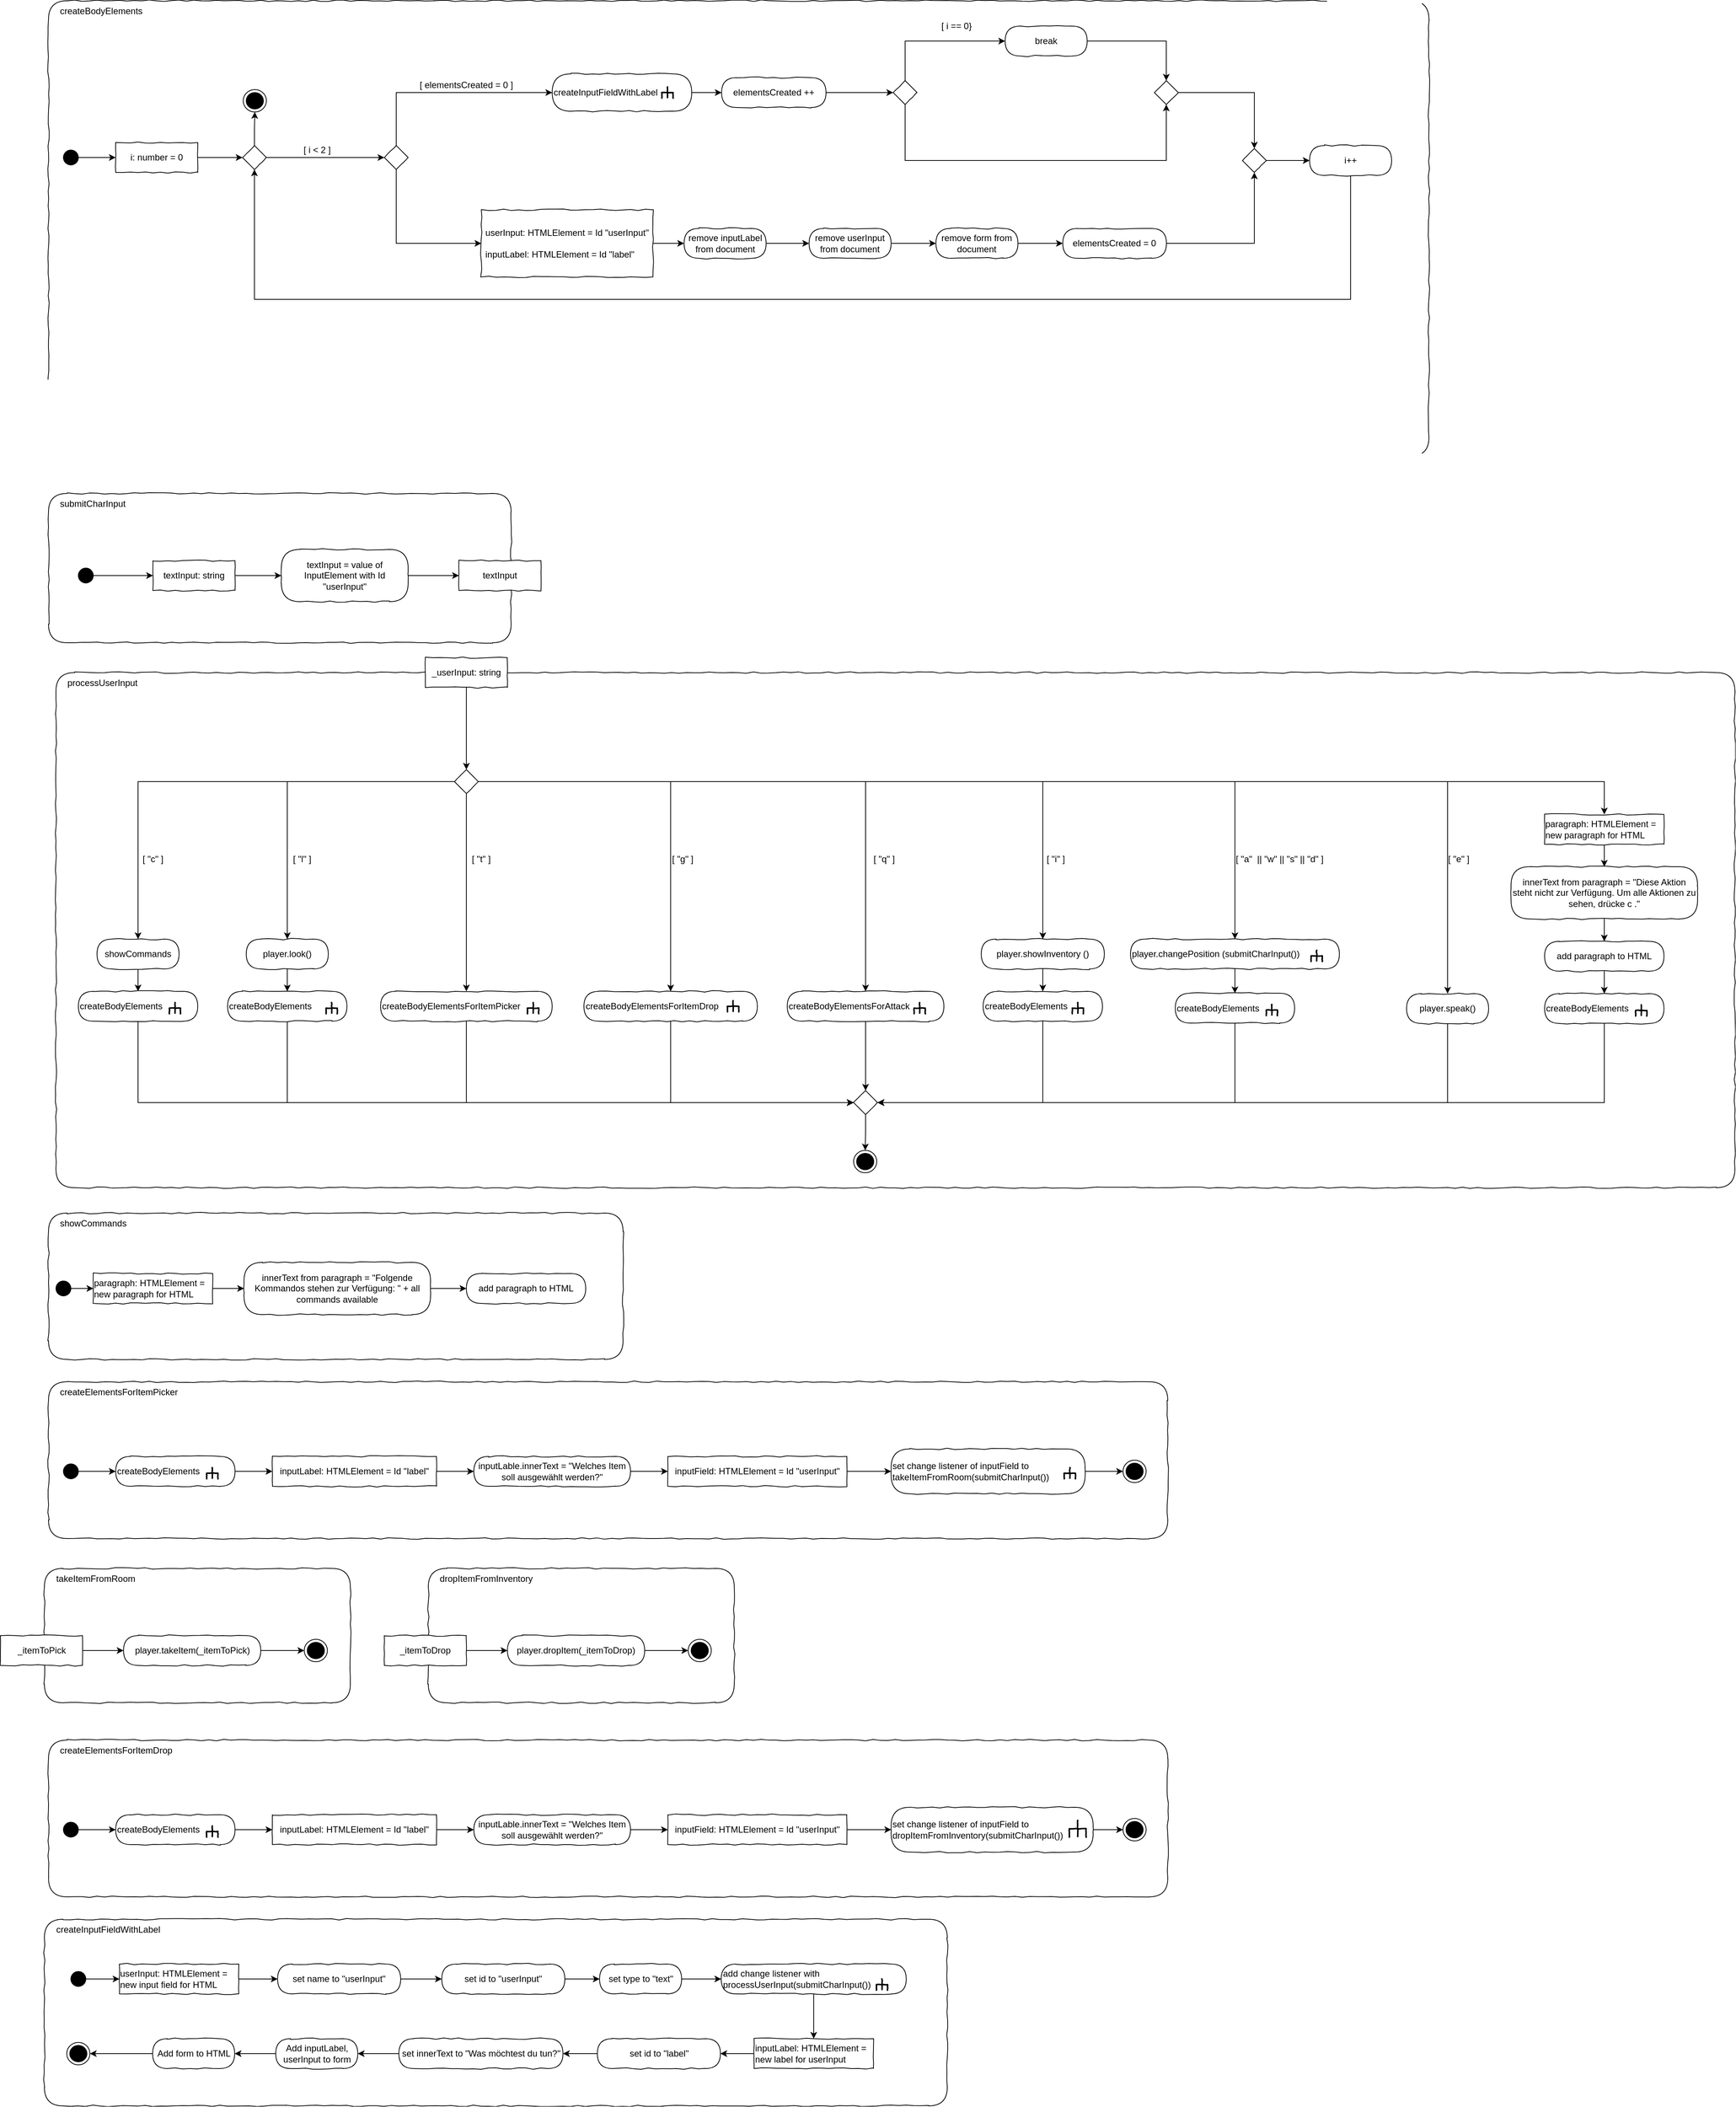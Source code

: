 <mxfile version="13.5.7" type="device"><diagram id="ruLIbZ4N8Nl4JyrR8JaH" name="Page-1"><mxGraphModel dx="1422" dy="794" grid="1" gridSize="10" guides="1" tooltips="1" connect="1" arrows="1" fold="1" page="1" pageScale="1" pageWidth="1654" pageHeight="1169" math="0" shadow="0"><root><mxCell id="0"/><mxCell id="1" parent="0"/><mxCell id="af-ZfSAfbiWvyMGyDBWC-1" value="&lt;div style=&quot;text-align: left&quot;&gt;&lt;span&gt;&amp;nbsp; &amp;nbsp; createBodyElements&lt;/span&gt;&lt;/div&gt;" style="rounded=1;whiteSpace=wrap;html=1;shadow=0;glass=0;comic=1;strokeColor=#000000;labelPosition=center;verticalLabelPosition=middle;align=left;verticalAlign=top;absoluteArcSize=1;arcSize=50;" vertex="1" parent="1"><mxGeometry x="120" y="130" width="1850" height="610" as="geometry"/></mxCell><mxCell id="af-ZfSAfbiWvyMGyDBWC-40" style="edgeStyle=orthogonalEdgeStyle;rounded=0;orthogonalLoop=1;jettySize=auto;html=1;exitX=1;exitY=0.5;exitDx=0;exitDy=0;" edge="1" parent="1" source="af-ZfSAfbiWvyMGyDBWC-2" target="af-ZfSAfbiWvyMGyDBWC-3"><mxGeometry relative="1" as="geometry"/></mxCell><mxCell id="af-ZfSAfbiWvyMGyDBWC-2" value="&lt;div style=&quot;text-align: left&quot;&gt;i: number = 0&lt;/div&gt;" style="rounded=0;whiteSpace=wrap;html=1;comic=1;" vertex="1" parent="1"><mxGeometry x="210" y="320" width="110" height="40" as="geometry"/></mxCell><mxCell id="af-ZfSAfbiWvyMGyDBWC-5" style="edgeStyle=orthogonalEdgeStyle;rounded=0;orthogonalLoop=1;jettySize=auto;html=1;exitX=1;exitY=0.5;exitDx=0;exitDy=0;" edge="1" parent="1" source="af-ZfSAfbiWvyMGyDBWC-3" target="af-ZfSAfbiWvyMGyDBWC-4"><mxGeometry relative="1" as="geometry"/></mxCell><mxCell id="af-ZfSAfbiWvyMGyDBWC-44" style="edgeStyle=orthogonalEdgeStyle;rounded=0;orthogonalLoop=1;jettySize=auto;html=1;exitX=0.5;exitY=0;exitDx=0;exitDy=0;" edge="1" parent="1" source="af-ZfSAfbiWvyMGyDBWC-3" target="af-ZfSAfbiWvyMGyDBWC-43"><mxGeometry relative="1" as="geometry"/></mxCell><mxCell id="af-ZfSAfbiWvyMGyDBWC-3" value="" style="rhombus;whiteSpace=wrap;html=1;rounded=0;shadow=0;glass=0;comic=1;strokeColor=#000000;align=left;" vertex="1" parent="1"><mxGeometry x="380" y="324" width="32" height="32" as="geometry"/></mxCell><mxCell id="af-ZfSAfbiWvyMGyDBWC-12" style="edgeStyle=orthogonalEdgeStyle;rounded=0;orthogonalLoop=1;jettySize=auto;html=1;exitX=0.5;exitY=0;exitDx=0;exitDy=0;entryX=0;entryY=0.5;entryDx=0;entryDy=0;" edge="1" parent="1" source="af-ZfSAfbiWvyMGyDBWC-4" target="af-ZfSAfbiWvyMGyDBWC-7"><mxGeometry relative="1" as="geometry"/></mxCell><mxCell id="af-ZfSAfbiWvyMGyDBWC-29" style="edgeStyle=orthogonalEdgeStyle;rounded=0;orthogonalLoop=1;jettySize=auto;html=1;exitX=0.5;exitY=1;exitDx=0;exitDy=0;entryX=0;entryY=0.5;entryDx=0;entryDy=0;" edge="1" parent="1" source="af-ZfSAfbiWvyMGyDBWC-4" target="af-ZfSAfbiWvyMGyDBWC-26"><mxGeometry relative="1" as="geometry"/></mxCell><mxCell id="af-ZfSAfbiWvyMGyDBWC-4" value="" style="rhombus;whiteSpace=wrap;html=1;rounded=0;shadow=0;glass=0;comic=1;strokeColor=#000000;align=left;" vertex="1" parent="1"><mxGeometry x="570" y="324" width="32" height="32" as="geometry"/></mxCell><mxCell id="af-ZfSAfbiWvyMGyDBWC-6" value="[ i &amp;lt; 2 ]" style="text;html=1;strokeColor=none;fillColor=none;align=center;verticalAlign=middle;whiteSpace=wrap;rounded=0;" vertex="1" parent="1"><mxGeometry x="460" y="320" width="40" height="20" as="geometry"/></mxCell><mxCell id="af-ZfSAfbiWvyMGyDBWC-14" style="edgeStyle=orthogonalEdgeStyle;rounded=0;orthogonalLoop=1;jettySize=auto;html=1;exitX=1;exitY=0.5;exitDx=0;exitDy=0;entryX=0;entryY=0.5;entryDx=0;entryDy=0;" edge="1" parent="1" source="af-ZfSAfbiWvyMGyDBWC-7" target="af-ZfSAfbiWvyMGyDBWC-11"><mxGeometry relative="1" as="geometry"/></mxCell><mxCell id="af-ZfSAfbiWvyMGyDBWC-7" value="createInputFieldWithLabel&amp;nbsp;" style="rounded=1;whiteSpace=wrap;html=1;absoluteArcSize=1;arcSize=50;strokeWidth=1;shadow=0;comic=1;align=left;" vertex="1" parent="1"><mxGeometry x="795" y="228" width="187" height="50" as="geometry"/></mxCell><mxCell id="af-ZfSAfbiWvyMGyDBWC-9" value="" style="strokeWidth=2;html=1;shape=mxgraph.flowchart.annotation_2;align=left;rounded=1;comic=1;rotation=90;" vertex="1" parent="1"><mxGeometry x="942" y="245.5" width="15" height="15" as="geometry"/></mxCell><mxCell id="af-ZfSAfbiWvyMGyDBWC-10" value="" style="endArrow=none;html=1;entryX=0.508;entryY=0.487;entryPerimeter=0;exitX=1;exitY=0.5;exitPerimeter=0;strokeWidth=2;" edge="1" parent="1" source="af-ZfSAfbiWvyMGyDBWC-9" target="af-ZfSAfbiWvyMGyDBWC-9"><mxGeometry width="50" height="50" relative="1" as="geometry"><mxPoint x="765.333" y="308" as="sourcePoint"/><mxPoint x="798.667" y="358" as="targetPoint"/></mxGeometry></mxCell><mxCell id="af-ZfSAfbiWvyMGyDBWC-18" style="edgeStyle=orthogonalEdgeStyle;rounded=0;orthogonalLoop=1;jettySize=auto;html=1;exitX=1;exitY=0.5;exitDx=0;exitDy=0;entryX=0;entryY=0.5;entryDx=0;entryDy=0;" edge="1" parent="1" source="af-ZfSAfbiWvyMGyDBWC-11" target="af-ZfSAfbiWvyMGyDBWC-15"><mxGeometry relative="1" as="geometry"/></mxCell><mxCell id="af-ZfSAfbiWvyMGyDBWC-11" value="elementsCreated ++" style="rounded=1;whiteSpace=wrap;html=1;absoluteArcSize=1;arcSize=50;strokeWidth=1;shadow=0;comic=1;" vertex="1" parent="1"><mxGeometry x="1022" y="233" width="140" height="40" as="geometry"/></mxCell><mxCell id="af-ZfSAfbiWvyMGyDBWC-13" value="[ elementsCreated = 0 ]" style="text;html=1;strokeColor=none;fillColor=none;align=center;verticalAlign=middle;whiteSpace=wrap;rounded=0;" vertex="1" parent="1"><mxGeometry x="609" y="233" width="142" height="20" as="geometry"/></mxCell><mxCell id="af-ZfSAfbiWvyMGyDBWC-17" style="edgeStyle=orthogonalEdgeStyle;rounded=0;orthogonalLoop=1;jettySize=auto;html=1;exitX=0.5;exitY=0;exitDx=0;exitDy=0;entryX=0;entryY=0.5;entryDx=0;entryDy=0;" edge="1" parent="1" source="af-ZfSAfbiWvyMGyDBWC-15" target="af-ZfSAfbiWvyMGyDBWC-16"><mxGeometry relative="1" as="geometry"/></mxCell><mxCell id="af-ZfSAfbiWvyMGyDBWC-22" style="edgeStyle=orthogonalEdgeStyle;rounded=0;orthogonalLoop=1;jettySize=auto;html=1;exitX=0.5;exitY=1;exitDx=0;exitDy=0;entryX=0.5;entryY=1;entryDx=0;entryDy=0;" edge="1" parent="1" source="af-ZfSAfbiWvyMGyDBWC-15" target="af-ZfSAfbiWvyMGyDBWC-20"><mxGeometry relative="1" as="geometry"><Array as="points"><mxPoint x="1268" y="344"/><mxPoint x="1618" y="344"/></Array></mxGeometry></mxCell><mxCell id="af-ZfSAfbiWvyMGyDBWC-15" value="" style="rhombus;whiteSpace=wrap;html=1;rounded=0;shadow=0;glass=0;comic=1;strokeColor=#000000;align=left;" vertex="1" parent="1"><mxGeometry x="1252" y="237" width="32" height="32" as="geometry"/></mxCell><mxCell id="af-ZfSAfbiWvyMGyDBWC-21" style="edgeStyle=orthogonalEdgeStyle;rounded=0;orthogonalLoop=1;jettySize=auto;html=1;exitX=1;exitY=0.5;exitDx=0;exitDy=0;entryX=0.5;entryY=0;entryDx=0;entryDy=0;" edge="1" parent="1" source="af-ZfSAfbiWvyMGyDBWC-16" target="af-ZfSAfbiWvyMGyDBWC-20"><mxGeometry relative="1" as="geometry"/></mxCell><mxCell id="af-ZfSAfbiWvyMGyDBWC-16" value="break" style="rounded=1;whiteSpace=wrap;html=1;absoluteArcSize=1;arcSize=50;strokeWidth=1;shadow=0;comic=1;" vertex="1" parent="1"><mxGeometry x="1402" y="164" width="110" height="40" as="geometry"/></mxCell><mxCell id="af-ZfSAfbiWvyMGyDBWC-19" value="[ i == 0}" style="text;html=1;strokeColor=none;fillColor=none;align=center;verticalAlign=middle;whiteSpace=wrap;rounded=0;" vertex="1" parent="1"><mxGeometry x="1312" y="154" width="50" height="20" as="geometry"/></mxCell><mxCell id="af-ZfSAfbiWvyMGyDBWC-35" style="edgeStyle=orthogonalEdgeStyle;rounded=0;orthogonalLoop=1;jettySize=auto;html=1;exitX=1;exitY=0.5;exitDx=0;exitDy=0;entryX=0.5;entryY=0;entryDx=0;entryDy=0;" edge="1" parent="1" source="af-ZfSAfbiWvyMGyDBWC-20" target="af-ZfSAfbiWvyMGyDBWC-28"><mxGeometry relative="1" as="geometry"/></mxCell><mxCell id="af-ZfSAfbiWvyMGyDBWC-20" value="" style="rhombus;whiteSpace=wrap;html=1;rounded=0;shadow=0;glass=0;comic=1;strokeColor=#000000;align=left;" vertex="1" parent="1"><mxGeometry x="1602" y="237" width="32" height="32" as="geometry"/></mxCell><mxCell id="af-ZfSAfbiWvyMGyDBWC-31" style="edgeStyle=orthogonalEdgeStyle;rounded=0;orthogonalLoop=1;jettySize=auto;html=1;exitX=1;exitY=0.5;exitDx=0;exitDy=0;" edge="1" parent="1" source="af-ZfSAfbiWvyMGyDBWC-23" target="af-ZfSAfbiWvyMGyDBWC-24"><mxGeometry relative="1" as="geometry"/></mxCell><mxCell id="af-ZfSAfbiWvyMGyDBWC-23" value="remove inputLabel from document" style="rounded=1;whiteSpace=wrap;html=1;absoluteArcSize=1;arcSize=50;strokeWidth=1;shadow=0;comic=1;" vertex="1" parent="1"><mxGeometry x="971.75" y="435" width="110" height="40" as="geometry"/></mxCell><mxCell id="af-ZfSAfbiWvyMGyDBWC-32" style="edgeStyle=orthogonalEdgeStyle;rounded=0;orthogonalLoop=1;jettySize=auto;html=1;exitX=1;exitY=0.5;exitDx=0;exitDy=0;" edge="1" parent="1" source="af-ZfSAfbiWvyMGyDBWC-24" target="af-ZfSAfbiWvyMGyDBWC-25"><mxGeometry relative="1" as="geometry"/></mxCell><mxCell id="af-ZfSAfbiWvyMGyDBWC-24" value="remove userInput from document" style="rounded=1;whiteSpace=wrap;html=1;absoluteArcSize=1;arcSize=50;strokeWidth=1;shadow=0;comic=1;" vertex="1" parent="1"><mxGeometry x="1139.25" y="435" width="110" height="40" as="geometry"/></mxCell><mxCell id="af-ZfSAfbiWvyMGyDBWC-33" style="edgeStyle=orthogonalEdgeStyle;rounded=0;orthogonalLoop=1;jettySize=auto;html=1;exitX=1;exitY=0.5;exitDx=0;exitDy=0;entryX=0;entryY=0.5;entryDx=0;entryDy=0;" edge="1" parent="1" source="af-ZfSAfbiWvyMGyDBWC-25" target="af-ZfSAfbiWvyMGyDBWC-27"><mxGeometry relative="1" as="geometry"/></mxCell><mxCell id="af-ZfSAfbiWvyMGyDBWC-25" value="remove form from document" style="rounded=1;whiteSpace=wrap;html=1;absoluteArcSize=1;arcSize=50;strokeWidth=1;shadow=0;comic=1;" vertex="1" parent="1"><mxGeometry x="1309.25" y="435" width="110" height="40" as="geometry"/></mxCell><mxCell id="af-ZfSAfbiWvyMGyDBWC-30" style="edgeStyle=orthogonalEdgeStyle;rounded=0;orthogonalLoop=1;jettySize=auto;html=1;exitX=1;exitY=0.5;exitDx=0;exitDy=0;" edge="1" parent="1" source="af-ZfSAfbiWvyMGyDBWC-26" target="af-ZfSAfbiWvyMGyDBWC-23"><mxGeometry relative="1" as="geometry"/></mxCell><mxCell id="af-ZfSAfbiWvyMGyDBWC-26" value="&lt;div style=&quot;text-align: left&quot;&gt;userInput: HTMLElement = Id &quot;userInput&quot;&lt;br&gt;&lt;br&gt;inputLabel: HTMLElement = Id &quot;label&quot;&lt;/div&gt;" style="rounded=0;whiteSpace=wrap;html=1;comic=1;" vertex="1" parent="1"><mxGeometry x="700" y="410" width="230" height="90" as="geometry"/></mxCell><mxCell id="af-ZfSAfbiWvyMGyDBWC-34" style="edgeStyle=orthogonalEdgeStyle;rounded=0;orthogonalLoop=1;jettySize=auto;html=1;exitX=1;exitY=0.5;exitDx=0;exitDy=0;entryX=0.5;entryY=1;entryDx=0;entryDy=0;" edge="1" parent="1" source="af-ZfSAfbiWvyMGyDBWC-27" target="af-ZfSAfbiWvyMGyDBWC-28"><mxGeometry relative="1" as="geometry"/></mxCell><mxCell id="af-ZfSAfbiWvyMGyDBWC-27" value="elementsCreated = 0" style="rounded=1;whiteSpace=wrap;html=1;absoluteArcSize=1;arcSize=50;strokeWidth=1;shadow=0;comic=1;" vertex="1" parent="1"><mxGeometry x="1479.25" y="435" width="139" height="40" as="geometry"/></mxCell><mxCell id="af-ZfSAfbiWvyMGyDBWC-37" style="edgeStyle=orthogonalEdgeStyle;rounded=0;orthogonalLoop=1;jettySize=auto;html=1;exitX=1;exitY=0.5;exitDx=0;exitDy=0;" edge="1" parent="1" source="af-ZfSAfbiWvyMGyDBWC-28" target="af-ZfSAfbiWvyMGyDBWC-41"><mxGeometry relative="1" as="geometry"><mxPoint x="1800" y="343" as="targetPoint"/></mxGeometry></mxCell><mxCell id="af-ZfSAfbiWvyMGyDBWC-28" value="" style="rhombus;whiteSpace=wrap;html=1;rounded=0;shadow=0;glass=0;comic=1;strokeColor=#000000;align=left;" vertex="1" parent="1"><mxGeometry x="1720" y="328" width="32" height="32" as="geometry"/></mxCell><mxCell id="af-ZfSAfbiWvyMGyDBWC-39" style="edgeStyle=orthogonalEdgeStyle;rounded=0;orthogonalLoop=1;jettySize=auto;html=1;exitX=1;exitY=0.5;exitDx=0;exitDy=0;" edge="1" parent="1" source="af-ZfSAfbiWvyMGyDBWC-38" target="af-ZfSAfbiWvyMGyDBWC-2"><mxGeometry relative="1" as="geometry"/></mxCell><mxCell id="af-ZfSAfbiWvyMGyDBWC-38" value="" style="ellipse;whiteSpace=wrap;html=1;rounded=0;shadow=0;comic=0;labelBackgroundColor=none;strokeColor=#000000;strokeWidth=1;fillColor=#000000;fontFamily=Verdana;fontSize=12;fontColor=#000000;align=center;comic=1" vertex="1" parent="1"><mxGeometry x="140" y="330" width="20" height="20" as="geometry"/></mxCell><mxCell id="af-ZfSAfbiWvyMGyDBWC-42" style="edgeStyle=orthogonalEdgeStyle;rounded=0;orthogonalLoop=1;jettySize=auto;html=1;exitX=0.5;exitY=1;exitDx=0;exitDy=0;entryX=0.5;entryY=1;entryDx=0;entryDy=0;" edge="1" parent="1" source="af-ZfSAfbiWvyMGyDBWC-41" target="af-ZfSAfbiWvyMGyDBWC-3"><mxGeometry relative="1" as="geometry"><Array as="points"><mxPoint x="1865" y="530"/><mxPoint x="396" y="530"/></Array></mxGeometry></mxCell><mxCell id="af-ZfSAfbiWvyMGyDBWC-41" value="i++" style="rounded=1;whiteSpace=wrap;html=1;absoluteArcSize=1;arcSize=50;strokeWidth=1;shadow=0;comic=1;" vertex="1" parent="1"><mxGeometry x="1810" y="324" width="110" height="40" as="geometry"/></mxCell><mxCell id="af-ZfSAfbiWvyMGyDBWC-43" value="" style="ellipse;html=1;shape=endState;fillColor=#000000;strokeColor=#000000;comic=1" vertex="1" parent="1"><mxGeometry x="381" y="249" width="31" height="30" as="geometry"/></mxCell><mxCell id="af-ZfSAfbiWvyMGyDBWC-45" value="&lt;div style=&quot;text-align: left&quot;&gt;&lt;span&gt;&amp;nbsp; &amp;nbsp; submitCharInput&lt;/span&gt;&lt;/div&gt;" style="rounded=1;whiteSpace=wrap;html=1;shadow=0;glass=0;comic=1;strokeColor=#000000;labelPosition=center;verticalLabelPosition=middle;align=left;verticalAlign=top;absoluteArcSize=1;arcSize=50;" vertex="1" parent="1"><mxGeometry x="120" y="790" width="620" height="200" as="geometry"/></mxCell><mxCell id="af-ZfSAfbiWvyMGyDBWC-49" style="edgeStyle=orthogonalEdgeStyle;rounded=0;orthogonalLoop=1;jettySize=auto;html=1;exitX=1;exitY=0.5;exitDx=0;exitDy=0;" edge="1" parent="1" source="af-ZfSAfbiWvyMGyDBWC-46" target="af-ZfSAfbiWvyMGyDBWC-47"><mxGeometry relative="1" as="geometry"/></mxCell><mxCell id="af-ZfSAfbiWvyMGyDBWC-46" value="" style="ellipse;whiteSpace=wrap;html=1;rounded=0;shadow=0;comic=0;labelBackgroundColor=none;strokeColor=#000000;strokeWidth=1;fillColor=#000000;fontFamily=Verdana;fontSize=12;fontColor=#000000;align=center;comic=1" vertex="1" parent="1"><mxGeometry x="160" y="890" width="20" height="20" as="geometry"/></mxCell><mxCell id="af-ZfSAfbiWvyMGyDBWC-50" style="edgeStyle=orthogonalEdgeStyle;rounded=0;orthogonalLoop=1;jettySize=auto;html=1;exitX=1;exitY=0.5;exitDx=0;exitDy=0;" edge="1" parent="1" source="af-ZfSAfbiWvyMGyDBWC-47" target="af-ZfSAfbiWvyMGyDBWC-48"><mxGeometry relative="1" as="geometry"/></mxCell><mxCell id="af-ZfSAfbiWvyMGyDBWC-47" value="&lt;div style=&quot;text-align: left&quot;&gt;textInput: string&lt;/div&gt;" style="rounded=0;whiteSpace=wrap;html=1;comic=1;" vertex="1" parent="1"><mxGeometry x="260" y="880" width="110" height="40" as="geometry"/></mxCell><mxCell id="af-ZfSAfbiWvyMGyDBWC-52" style="edgeStyle=orthogonalEdgeStyle;rounded=0;orthogonalLoop=1;jettySize=auto;html=1;exitX=1;exitY=0.5;exitDx=0;exitDy=0;" edge="1" parent="1" source="af-ZfSAfbiWvyMGyDBWC-48" target="af-ZfSAfbiWvyMGyDBWC-51"><mxGeometry relative="1" as="geometry"/></mxCell><mxCell id="af-ZfSAfbiWvyMGyDBWC-48" value="textInput = value of InputElement with Id &quot;userInput&quot;" style="rounded=1;whiteSpace=wrap;html=1;absoluteArcSize=1;arcSize=50;strokeWidth=1;shadow=0;comic=1;" vertex="1" parent="1"><mxGeometry x="432" y="865" width="170" height="70" as="geometry"/></mxCell><mxCell id="af-ZfSAfbiWvyMGyDBWC-51" value="&lt;div style=&quot;text-align: left&quot;&gt;textInput&lt;/div&gt;" style="rounded=0;whiteSpace=wrap;html=1;comic=1;" vertex="1" parent="1"><mxGeometry x="670" y="880" width="110" height="40" as="geometry"/></mxCell><mxCell id="af-ZfSAfbiWvyMGyDBWC-53" value="&lt;div style=&quot;text-align: left&quot;&gt;&lt;span&gt;&amp;nbsp; &amp;nbsp; processUserInput&lt;/span&gt;&lt;/div&gt;" style="rounded=1;whiteSpace=wrap;html=1;shadow=0;glass=0;comic=1;strokeColor=#000000;labelPosition=center;verticalLabelPosition=middle;align=left;verticalAlign=top;absoluteArcSize=1;arcSize=50;" vertex="1" parent="1"><mxGeometry x="130" y="1030" width="2250" height="690" as="geometry"/></mxCell><mxCell id="af-ZfSAfbiWvyMGyDBWC-107" style="edgeStyle=orthogonalEdgeStyle;rounded=0;orthogonalLoop=1;jettySize=auto;html=1;exitX=1;exitY=0.5;exitDx=0;exitDy=0;entryX=0.5;entryY=0;entryDx=0;entryDy=0;" edge="1" parent="1" source="af-ZfSAfbiWvyMGyDBWC-55" target="af-ZfSAfbiWvyMGyDBWC-106"><mxGeometry relative="1" as="geometry"/></mxCell><mxCell id="af-ZfSAfbiWvyMGyDBWC-109" style="edgeStyle=orthogonalEdgeStyle;rounded=0;orthogonalLoop=1;jettySize=auto;html=1;exitX=0;exitY=0.5;exitDx=0;exitDy=0;" edge="1" parent="1" source="af-ZfSAfbiWvyMGyDBWC-55" target="af-ZfSAfbiWvyMGyDBWC-56"><mxGeometry relative="1" as="geometry"/></mxCell><mxCell id="af-ZfSAfbiWvyMGyDBWC-110" style="edgeStyle=orthogonalEdgeStyle;rounded=0;orthogonalLoop=1;jettySize=auto;html=1;exitX=0;exitY=0.5;exitDx=0;exitDy=0;" edge="1" parent="1" source="af-ZfSAfbiWvyMGyDBWC-55" target="af-ZfSAfbiWvyMGyDBWC-58"><mxGeometry relative="1" as="geometry"/></mxCell><mxCell id="af-ZfSAfbiWvyMGyDBWC-113" style="edgeStyle=orthogonalEdgeStyle;rounded=0;orthogonalLoop=1;jettySize=auto;html=1;exitX=0.5;exitY=1;exitDx=0;exitDy=0;" edge="1" parent="1" source="af-ZfSAfbiWvyMGyDBWC-55" target="af-ZfSAfbiWvyMGyDBWC-61"><mxGeometry relative="1" as="geometry"/></mxCell><mxCell id="af-ZfSAfbiWvyMGyDBWC-114" style="edgeStyle=orthogonalEdgeStyle;rounded=0;orthogonalLoop=1;jettySize=auto;html=1;exitX=1;exitY=0.5;exitDx=0;exitDy=0;" edge="1" parent="1" source="af-ZfSAfbiWvyMGyDBWC-55" target="af-ZfSAfbiWvyMGyDBWC-73"><mxGeometry relative="1" as="geometry"/></mxCell><mxCell id="af-ZfSAfbiWvyMGyDBWC-115" style="edgeStyle=orthogonalEdgeStyle;rounded=0;orthogonalLoop=1;jettySize=auto;html=1;exitX=1;exitY=0.5;exitDx=0;exitDy=0;" edge="1" parent="1" source="af-ZfSAfbiWvyMGyDBWC-55" target="af-ZfSAfbiWvyMGyDBWC-78"><mxGeometry relative="1" as="geometry"/></mxCell><mxCell id="af-ZfSAfbiWvyMGyDBWC-116" style="edgeStyle=orthogonalEdgeStyle;rounded=0;orthogonalLoop=1;jettySize=auto;html=1;exitX=1;exitY=0.5;exitDx=0;exitDy=0;" edge="1" parent="1" source="af-ZfSAfbiWvyMGyDBWC-55" target="af-ZfSAfbiWvyMGyDBWC-83"><mxGeometry relative="1" as="geometry"/></mxCell><mxCell id="af-ZfSAfbiWvyMGyDBWC-118" style="edgeStyle=orthogonalEdgeStyle;rounded=0;orthogonalLoop=1;jettySize=auto;html=1;exitX=1;exitY=0.5;exitDx=0;exitDy=0;" edge="1" parent="1" source="af-ZfSAfbiWvyMGyDBWC-55" target="af-ZfSAfbiWvyMGyDBWC-88"><mxGeometry relative="1" as="geometry"/></mxCell><mxCell id="af-ZfSAfbiWvyMGyDBWC-120" style="edgeStyle=orthogonalEdgeStyle;rounded=0;orthogonalLoop=1;jettySize=auto;html=1;exitX=1;exitY=0.5;exitDx=0;exitDy=0;" edge="1" parent="1" source="af-ZfSAfbiWvyMGyDBWC-55" target="af-ZfSAfbiWvyMGyDBWC-96"><mxGeometry relative="1" as="geometry"/></mxCell><mxCell id="af-ZfSAfbiWvyMGyDBWC-55" value="" style="rhombus;whiteSpace=wrap;html=1;rounded=0;shadow=0;glass=0;comic=1;strokeColor=#000000;align=left;" vertex="1" parent="1"><mxGeometry x="664" y="1160" width="32" height="32" as="geometry"/></mxCell><mxCell id="af-ZfSAfbiWvyMGyDBWC-111" style="edgeStyle=orthogonalEdgeStyle;rounded=0;orthogonalLoop=1;jettySize=auto;html=1;exitX=0.5;exitY=1;exitDx=0;exitDy=0;" edge="1" parent="1" source="af-ZfSAfbiWvyMGyDBWC-56" target="af-ZfSAfbiWvyMGyDBWC-57"><mxGeometry relative="1" as="geometry"/></mxCell><mxCell id="af-ZfSAfbiWvyMGyDBWC-56" value="showCommands" style="rounded=1;whiteSpace=wrap;html=1;absoluteArcSize=1;arcSize=50;strokeWidth=1;shadow=0;comic=1;" vertex="1" parent="1"><mxGeometry x="185" y="1387" width="110" height="40" as="geometry"/></mxCell><mxCell id="af-ZfSAfbiWvyMGyDBWC-125" style="edgeStyle=orthogonalEdgeStyle;rounded=0;orthogonalLoop=1;jettySize=auto;html=1;exitX=0.5;exitY=1;exitDx=0;exitDy=0;entryX=0;entryY=0.5;entryDx=0;entryDy=0;" edge="1" parent="1" source="af-ZfSAfbiWvyMGyDBWC-57" target="af-ZfSAfbiWvyMGyDBWC-124"><mxGeometry relative="1" as="geometry"/></mxCell><mxCell id="af-ZfSAfbiWvyMGyDBWC-57" value="createBodyElements" style="rounded=1;whiteSpace=wrap;html=1;absoluteArcSize=1;arcSize=50;strokeWidth=1;shadow=0;comic=1;align=left;" vertex="1" parent="1"><mxGeometry x="160" y="1457" width="160" height="40" as="geometry"/></mxCell><mxCell id="af-ZfSAfbiWvyMGyDBWC-112" style="edgeStyle=orthogonalEdgeStyle;rounded=0;orthogonalLoop=1;jettySize=auto;html=1;exitX=0.5;exitY=1;exitDx=0;exitDy=0;" edge="1" parent="1" source="af-ZfSAfbiWvyMGyDBWC-58" target="af-ZfSAfbiWvyMGyDBWC-59"><mxGeometry relative="1" as="geometry"/></mxCell><mxCell id="af-ZfSAfbiWvyMGyDBWC-58" value="player.look()" style="rounded=1;whiteSpace=wrap;html=1;absoluteArcSize=1;arcSize=50;strokeWidth=1;shadow=0;comic=1;" vertex="1" parent="1"><mxGeometry x="385" y="1387" width="110" height="40" as="geometry"/></mxCell><mxCell id="af-ZfSAfbiWvyMGyDBWC-126" style="edgeStyle=orthogonalEdgeStyle;rounded=0;orthogonalLoop=1;jettySize=auto;html=1;exitX=0.5;exitY=1;exitDx=0;exitDy=0;entryX=0;entryY=0.5;entryDx=0;entryDy=0;" edge="1" parent="1" source="af-ZfSAfbiWvyMGyDBWC-59" target="af-ZfSAfbiWvyMGyDBWC-124"><mxGeometry relative="1" as="geometry"><mxPoint x="920" y="1760" as="targetPoint"/></mxGeometry></mxCell><mxCell id="af-ZfSAfbiWvyMGyDBWC-59" value="createBodyElements" style="rounded=1;whiteSpace=wrap;html=1;absoluteArcSize=1;arcSize=50;strokeWidth=1;shadow=0;comic=1;align=left;" vertex="1" parent="1"><mxGeometry x="360" y="1457" width="160" height="40" as="geometry"/></mxCell><mxCell id="af-ZfSAfbiWvyMGyDBWC-127" style="edgeStyle=orthogonalEdgeStyle;rounded=0;orthogonalLoop=1;jettySize=auto;html=1;exitX=0.5;exitY=1;exitDx=0;exitDy=0;entryX=0;entryY=0.5;entryDx=0;entryDy=0;" edge="1" parent="1" source="af-ZfSAfbiWvyMGyDBWC-61" target="af-ZfSAfbiWvyMGyDBWC-124"><mxGeometry relative="1" as="geometry"><mxPoint x="1200" y="1610" as="targetPoint"/><Array as="points"><mxPoint x="680" y="1606"/></Array></mxGeometry></mxCell><mxCell id="af-ZfSAfbiWvyMGyDBWC-61" value="createBodyElementsForItemPicker" style="rounded=1;whiteSpace=wrap;html=1;absoluteArcSize=1;arcSize=50;strokeWidth=1;shadow=0;comic=1;align=left;" vertex="1" parent="1"><mxGeometry x="565" y="1457" width="230" height="40" as="geometry"/></mxCell><mxCell id="af-ZfSAfbiWvyMGyDBWC-62" value="" style="group;rotation=90;" vertex="1" connectable="0" parent="1"><mxGeometry x="760" y="1467" width="20" height="20" as="geometry"/></mxCell><mxCell id="af-ZfSAfbiWvyMGyDBWC-63" value="" style="strokeWidth=2;html=1;shape=mxgraph.flowchart.annotation_2;align=left;rounded=1;comic=1;rotation=90;" vertex="1" parent="af-ZfSAfbiWvyMGyDBWC-62"><mxGeometry x="2" y="5" width="15" height="15" as="geometry"/></mxCell><mxCell id="af-ZfSAfbiWvyMGyDBWC-64" value="" style="endArrow=none;html=1;entryX=0.508;entryY=0.487;entryPerimeter=0;exitX=1;exitY=0.5;exitPerimeter=0;strokeWidth=2;" edge="1" parent="af-ZfSAfbiWvyMGyDBWC-62" source="af-ZfSAfbiWvyMGyDBWC-63" target="af-ZfSAfbiWvyMGyDBWC-63"><mxGeometry width="50" height="50" relative="1" as="geometry"><mxPoint x="-46.667" as="sourcePoint"/><mxPoint x="-13.333" y="50" as="targetPoint"/></mxGeometry></mxCell><mxCell id="af-ZfSAfbiWvyMGyDBWC-66" value="" style="group;rotation=90;" vertex="1" connectable="0" parent="1"><mxGeometry x="490" y="1467" width="20" height="20" as="geometry"/></mxCell><mxCell id="af-ZfSAfbiWvyMGyDBWC-67" value="" style="strokeWidth=2;html=1;shape=mxgraph.flowchart.annotation_2;align=left;rounded=1;comic=1;rotation=90;" vertex="1" parent="af-ZfSAfbiWvyMGyDBWC-66"><mxGeometry x="2" y="5" width="15" height="15" as="geometry"/></mxCell><mxCell id="af-ZfSAfbiWvyMGyDBWC-68" value="" style="endArrow=none;html=1;entryX=0.508;entryY=0.487;entryPerimeter=0;exitX=1;exitY=0.5;exitPerimeter=0;strokeWidth=2;" edge="1" parent="af-ZfSAfbiWvyMGyDBWC-66" source="af-ZfSAfbiWvyMGyDBWC-67" target="af-ZfSAfbiWvyMGyDBWC-67"><mxGeometry width="50" height="50" relative="1" as="geometry"><mxPoint x="-46.667" as="sourcePoint"/><mxPoint x="-13.333" y="50" as="targetPoint"/></mxGeometry></mxCell><mxCell id="af-ZfSAfbiWvyMGyDBWC-69" value="" style="group;rotation=90;" vertex="1" connectable="0" parent="1"><mxGeometry x="280" y="1467" width="20" height="20" as="geometry"/></mxCell><mxCell id="af-ZfSAfbiWvyMGyDBWC-70" value="" style="strokeWidth=2;html=1;shape=mxgraph.flowchart.annotation_2;align=left;rounded=1;comic=1;rotation=90;" vertex="1" parent="af-ZfSAfbiWvyMGyDBWC-69"><mxGeometry x="2" y="5" width="15" height="15" as="geometry"/></mxCell><mxCell id="af-ZfSAfbiWvyMGyDBWC-71" value="" style="endArrow=none;html=1;entryX=0.508;entryY=0.487;entryPerimeter=0;exitX=1;exitY=0.5;exitPerimeter=0;strokeWidth=2;" edge="1" parent="af-ZfSAfbiWvyMGyDBWC-69" source="af-ZfSAfbiWvyMGyDBWC-70" target="af-ZfSAfbiWvyMGyDBWC-70"><mxGeometry width="50" height="50" relative="1" as="geometry"><mxPoint x="-46.667" as="sourcePoint"/><mxPoint x="-13.333" y="50" as="targetPoint"/></mxGeometry></mxCell><mxCell id="af-ZfSAfbiWvyMGyDBWC-128" style="edgeStyle=orthogonalEdgeStyle;rounded=0;orthogonalLoop=1;jettySize=auto;html=1;exitX=0.5;exitY=1;exitDx=0;exitDy=0;entryX=0;entryY=0.5;entryDx=0;entryDy=0;" edge="1" parent="1" source="af-ZfSAfbiWvyMGyDBWC-73" target="af-ZfSAfbiWvyMGyDBWC-124"><mxGeometry relative="1" as="geometry"/></mxCell><mxCell id="af-ZfSAfbiWvyMGyDBWC-73" value="createBodyElementsForItemDrop" style="rounded=1;whiteSpace=wrap;html=1;absoluteArcSize=1;arcSize=50;strokeWidth=1;shadow=0;comic=1;align=left;" vertex="1" parent="1"><mxGeometry x="837.5" y="1457" width="232.5" height="40" as="geometry"/></mxCell><mxCell id="af-ZfSAfbiWvyMGyDBWC-75" value="" style="strokeWidth=2;html=1;shape=mxgraph.flowchart.annotation_2;align=left;rounded=1;comic=1;rotation=90;" vertex="1" parent="1"><mxGeometry x="1030" y="1469.5" width="15" height="15" as="geometry"/></mxCell><mxCell id="af-ZfSAfbiWvyMGyDBWC-76" value="" style="endArrow=none;html=1;entryX=0.508;entryY=0.487;entryPerimeter=0;exitX=1;exitY=0.5;exitPerimeter=0;strokeWidth=2;" edge="1" parent="1" source="af-ZfSAfbiWvyMGyDBWC-75" target="af-ZfSAfbiWvyMGyDBWC-75"><mxGeometry width="50" height="50" relative="1" as="geometry"><mxPoint x="910.833" y="1467" as="sourcePoint"/><mxPoint x="944.167" y="1517" as="targetPoint"/></mxGeometry></mxCell><mxCell id="af-ZfSAfbiWvyMGyDBWC-129" style="edgeStyle=orthogonalEdgeStyle;rounded=0;orthogonalLoop=1;jettySize=auto;html=1;exitX=0.5;exitY=1;exitDx=0;exitDy=0;" edge="1" parent="1" source="af-ZfSAfbiWvyMGyDBWC-78" target="af-ZfSAfbiWvyMGyDBWC-124"><mxGeometry relative="1" as="geometry"/></mxCell><mxCell id="af-ZfSAfbiWvyMGyDBWC-78" value="createBodyElementsForAttack" style="rounded=1;whiteSpace=wrap;html=1;absoluteArcSize=1;arcSize=50;strokeWidth=1;shadow=0;comic=1;align=left;" vertex="1" parent="1"><mxGeometry x="1110" y="1457" width="210" height="40" as="geometry"/></mxCell><mxCell id="af-ZfSAfbiWvyMGyDBWC-80" value="" style="strokeWidth=2;html=1;shape=mxgraph.flowchart.annotation_2;align=left;rounded=1;comic=1;rotation=90;" vertex="1" parent="1"><mxGeometry x="1280" y="1472" width="15" height="15" as="geometry"/></mxCell><mxCell id="af-ZfSAfbiWvyMGyDBWC-81" value="" style="endArrow=none;html=1;entryX=0.508;entryY=0.487;entryPerimeter=0;exitX=1;exitY=0.5;exitPerimeter=0;strokeWidth=2;" edge="1" parent="1" source="af-ZfSAfbiWvyMGyDBWC-80" target="af-ZfSAfbiWvyMGyDBWC-80"><mxGeometry width="50" height="50" relative="1" as="geometry"><mxPoint x="1183.333" y="1467" as="sourcePoint"/><mxPoint x="1216.667" y="1517" as="targetPoint"/></mxGeometry></mxCell><mxCell id="af-ZfSAfbiWvyMGyDBWC-117" style="edgeStyle=orthogonalEdgeStyle;rounded=0;orthogonalLoop=1;jettySize=auto;html=1;exitX=0.5;exitY=1;exitDx=0;exitDy=0;" edge="1" parent="1" source="af-ZfSAfbiWvyMGyDBWC-83" target="af-ZfSAfbiWvyMGyDBWC-84"><mxGeometry relative="1" as="geometry"/></mxCell><mxCell id="af-ZfSAfbiWvyMGyDBWC-83" value="player.showInventory ()" style="rounded=1;whiteSpace=wrap;html=1;absoluteArcSize=1;arcSize=50;strokeWidth=1;shadow=0;comic=1;" vertex="1" parent="1"><mxGeometry x="1370" y="1387" width="165" height="40" as="geometry"/></mxCell><mxCell id="af-ZfSAfbiWvyMGyDBWC-130" style="edgeStyle=orthogonalEdgeStyle;rounded=0;orthogonalLoop=1;jettySize=auto;html=1;exitX=0.5;exitY=1;exitDx=0;exitDy=0;entryX=1;entryY=0.5;entryDx=0;entryDy=0;" edge="1" parent="1" source="af-ZfSAfbiWvyMGyDBWC-84" target="af-ZfSAfbiWvyMGyDBWC-124"><mxGeometry relative="1" as="geometry"/></mxCell><mxCell id="af-ZfSAfbiWvyMGyDBWC-84" value="createBodyElements" style="rounded=1;whiteSpace=wrap;html=1;absoluteArcSize=1;arcSize=50;strokeWidth=1;shadow=0;comic=1;align=left;" vertex="1" parent="1"><mxGeometry x="1372.5" y="1457" width="160" height="40" as="geometry"/></mxCell><mxCell id="af-ZfSAfbiWvyMGyDBWC-85" value="" style="group;rotation=90;" vertex="1" connectable="0" parent="1"><mxGeometry x="1490" y="1467" width="20" height="20" as="geometry"/></mxCell><mxCell id="af-ZfSAfbiWvyMGyDBWC-86" value="" style="strokeWidth=2;html=1;shape=mxgraph.flowchart.annotation_2;align=left;rounded=1;comic=1;rotation=90;" vertex="1" parent="af-ZfSAfbiWvyMGyDBWC-85"><mxGeometry x="2" y="5" width="15" height="15" as="geometry"/></mxCell><mxCell id="af-ZfSAfbiWvyMGyDBWC-87" value="" style="endArrow=none;html=1;entryX=0.508;entryY=0.487;entryPerimeter=0;exitX=1;exitY=0.5;exitPerimeter=0;strokeWidth=2;" edge="1" parent="af-ZfSAfbiWvyMGyDBWC-85" source="af-ZfSAfbiWvyMGyDBWC-86" target="af-ZfSAfbiWvyMGyDBWC-86"><mxGeometry width="50" height="50" relative="1" as="geometry"><mxPoint x="-46.667" as="sourcePoint"/><mxPoint x="-13.333" y="50" as="targetPoint"/></mxGeometry></mxCell><mxCell id="af-ZfSAfbiWvyMGyDBWC-119" style="edgeStyle=orthogonalEdgeStyle;rounded=0;orthogonalLoop=1;jettySize=auto;html=1;exitX=0.5;exitY=1;exitDx=0;exitDy=0;" edge="1" parent="1" source="af-ZfSAfbiWvyMGyDBWC-88" target="af-ZfSAfbiWvyMGyDBWC-89"><mxGeometry relative="1" as="geometry"/></mxCell><mxCell id="af-ZfSAfbiWvyMGyDBWC-88" value="player.changePosition (submitCharInput())" style="rounded=1;whiteSpace=wrap;html=1;absoluteArcSize=1;arcSize=50;strokeWidth=1;shadow=0;comic=1;align=left;" vertex="1" parent="1"><mxGeometry x="1570" y="1387" width="280" height="40" as="geometry"/></mxCell><mxCell id="af-ZfSAfbiWvyMGyDBWC-131" style="edgeStyle=orthogonalEdgeStyle;rounded=0;orthogonalLoop=1;jettySize=auto;html=1;exitX=0.5;exitY=1;exitDx=0;exitDy=0;entryX=1;entryY=0.5;entryDx=0;entryDy=0;" edge="1" parent="1" source="af-ZfSAfbiWvyMGyDBWC-89" target="af-ZfSAfbiWvyMGyDBWC-124"><mxGeometry relative="1" as="geometry"/></mxCell><mxCell id="af-ZfSAfbiWvyMGyDBWC-89" value="createBodyElements" style="rounded=1;whiteSpace=wrap;html=1;absoluteArcSize=1;arcSize=50;strokeWidth=1;shadow=0;comic=1;align=left;" vertex="1" parent="1"><mxGeometry x="1630" y="1459.5" width="160" height="40" as="geometry"/></mxCell><mxCell id="af-ZfSAfbiWvyMGyDBWC-90" value="" style="group;rotation=90;" vertex="1" connectable="0" parent="1"><mxGeometry x="1750" y="1469.5" width="20" height="20" as="geometry"/></mxCell><mxCell id="af-ZfSAfbiWvyMGyDBWC-91" value="" style="strokeWidth=2;html=1;shape=mxgraph.flowchart.annotation_2;align=left;rounded=1;comic=1;rotation=90;" vertex="1" parent="af-ZfSAfbiWvyMGyDBWC-90"><mxGeometry x="2" y="5" width="15" height="15" as="geometry"/></mxCell><mxCell id="af-ZfSAfbiWvyMGyDBWC-92" value="" style="endArrow=none;html=1;entryX=0.508;entryY=0.487;entryPerimeter=0;exitX=1;exitY=0.5;exitPerimeter=0;strokeWidth=2;" edge="1" parent="af-ZfSAfbiWvyMGyDBWC-90" source="af-ZfSAfbiWvyMGyDBWC-91" target="af-ZfSAfbiWvyMGyDBWC-91"><mxGeometry width="50" height="50" relative="1" as="geometry"><mxPoint x="-46.667" as="sourcePoint"/><mxPoint x="-13.333" y="50" as="targetPoint"/></mxGeometry></mxCell><mxCell id="af-ZfSAfbiWvyMGyDBWC-93" value="" style="group;rotation=90;" vertex="1" connectable="0" parent="1"><mxGeometry x="1810" y="1397" width="20" height="20" as="geometry"/></mxCell><mxCell id="af-ZfSAfbiWvyMGyDBWC-94" value="" style="strokeWidth=2;html=1;shape=mxgraph.flowchart.annotation_2;align=left;rounded=1;comic=1;rotation=90;" vertex="1" parent="af-ZfSAfbiWvyMGyDBWC-93"><mxGeometry x="2" y="5" width="15" height="15" as="geometry"/></mxCell><mxCell id="af-ZfSAfbiWvyMGyDBWC-95" value="" style="endArrow=none;html=1;entryX=0.508;entryY=0.487;entryPerimeter=0;exitX=1;exitY=0.5;exitPerimeter=0;strokeWidth=2;" edge="1" parent="af-ZfSAfbiWvyMGyDBWC-93" source="af-ZfSAfbiWvyMGyDBWC-94" target="af-ZfSAfbiWvyMGyDBWC-94"><mxGeometry width="50" height="50" relative="1" as="geometry"><mxPoint x="-46.667" as="sourcePoint"/><mxPoint x="-13.333" y="50" as="targetPoint"/></mxGeometry></mxCell><mxCell id="af-ZfSAfbiWvyMGyDBWC-132" style="edgeStyle=orthogonalEdgeStyle;rounded=0;orthogonalLoop=1;jettySize=auto;html=1;exitX=0.5;exitY=1;exitDx=0;exitDy=0;entryX=1;entryY=0.5;entryDx=0;entryDy=0;" edge="1" parent="1" source="af-ZfSAfbiWvyMGyDBWC-96" target="af-ZfSAfbiWvyMGyDBWC-124"><mxGeometry relative="1" as="geometry"/></mxCell><mxCell id="af-ZfSAfbiWvyMGyDBWC-96" value="player.speak()" style="rounded=1;whiteSpace=wrap;html=1;absoluteArcSize=1;arcSize=50;strokeWidth=1;shadow=0;comic=1;" vertex="1" parent="1"><mxGeometry x="1940" y="1460" width="110" height="40" as="geometry"/></mxCell><mxCell id="af-ZfSAfbiWvyMGyDBWC-122" style="edgeStyle=orthogonalEdgeStyle;rounded=0;orthogonalLoop=1;jettySize=auto;html=1;exitX=0.5;exitY=1;exitDx=0;exitDy=0;" edge="1" parent="1" source="af-ZfSAfbiWvyMGyDBWC-97" target="af-ZfSAfbiWvyMGyDBWC-98"><mxGeometry relative="1" as="geometry"/></mxCell><mxCell id="af-ZfSAfbiWvyMGyDBWC-97" value="innerText from paragraph = &quot;Diese Aktion steht nicht zur Verfügung. Um alle Aktionen zu sehen, drücke c .&quot;" style="rounded=1;whiteSpace=wrap;html=1;absoluteArcSize=1;arcSize=50;strokeWidth=1;shadow=0;comic=1;" vertex="1" parent="1"><mxGeometry x="2080" y="1290" width="250" height="70" as="geometry"/></mxCell><mxCell id="af-ZfSAfbiWvyMGyDBWC-123" style="edgeStyle=orthogonalEdgeStyle;rounded=0;orthogonalLoop=1;jettySize=auto;html=1;exitX=0.5;exitY=1;exitDx=0;exitDy=0;" edge="1" parent="1" source="af-ZfSAfbiWvyMGyDBWC-98" target="af-ZfSAfbiWvyMGyDBWC-102"><mxGeometry relative="1" as="geometry"/></mxCell><mxCell id="af-ZfSAfbiWvyMGyDBWC-98" value="add paragraph to HTML" style="rounded=1;whiteSpace=wrap;html=1;absoluteArcSize=1;arcSize=50;strokeWidth=1;shadow=0;comic=1;" vertex="1" parent="1"><mxGeometry x="2125" y="1390" width="160" height="40" as="geometry"/></mxCell><mxCell id="af-ZfSAfbiWvyMGyDBWC-133" style="edgeStyle=orthogonalEdgeStyle;rounded=0;orthogonalLoop=1;jettySize=auto;html=1;exitX=0.5;exitY=1;exitDx=0;exitDy=0;entryX=1;entryY=0.5;entryDx=0;entryDy=0;" edge="1" parent="1" source="af-ZfSAfbiWvyMGyDBWC-102" target="af-ZfSAfbiWvyMGyDBWC-124"><mxGeometry relative="1" as="geometry"/></mxCell><mxCell id="af-ZfSAfbiWvyMGyDBWC-102" value="createBodyElements" style="rounded=1;whiteSpace=wrap;html=1;absoluteArcSize=1;arcSize=50;strokeWidth=1;shadow=0;comic=1;align=left;" vertex="1" parent="1"><mxGeometry x="2125" y="1460" width="160" height="40" as="geometry"/></mxCell><mxCell id="af-ZfSAfbiWvyMGyDBWC-103" value="" style="group;rotation=90;" vertex="1" connectable="0" parent="1"><mxGeometry x="2245" y="1470" width="20" height="20" as="geometry"/></mxCell><mxCell id="af-ZfSAfbiWvyMGyDBWC-104" value="" style="strokeWidth=2;html=1;shape=mxgraph.flowchart.annotation_2;align=left;rounded=1;comic=1;rotation=90;" vertex="1" parent="af-ZfSAfbiWvyMGyDBWC-103"><mxGeometry x="2" y="5" width="15" height="15" as="geometry"/></mxCell><mxCell id="af-ZfSAfbiWvyMGyDBWC-105" value="" style="endArrow=none;html=1;entryX=0.508;entryY=0.487;entryPerimeter=0;exitX=1;exitY=0.5;exitPerimeter=0;strokeWidth=2;" edge="1" parent="af-ZfSAfbiWvyMGyDBWC-103" source="af-ZfSAfbiWvyMGyDBWC-104" target="af-ZfSAfbiWvyMGyDBWC-104"><mxGeometry width="50" height="50" relative="1" as="geometry"><mxPoint x="-46.667" as="sourcePoint"/><mxPoint x="-13.333" y="50" as="targetPoint"/></mxGeometry></mxCell><mxCell id="af-ZfSAfbiWvyMGyDBWC-121" style="edgeStyle=orthogonalEdgeStyle;rounded=0;orthogonalLoop=1;jettySize=auto;html=1;exitX=0.5;exitY=1;exitDx=0;exitDy=0;" edge="1" parent="1" source="af-ZfSAfbiWvyMGyDBWC-106" target="af-ZfSAfbiWvyMGyDBWC-97"><mxGeometry relative="1" as="geometry"/></mxCell><mxCell id="af-ZfSAfbiWvyMGyDBWC-106" value="&lt;div style=&quot;text-align: left&quot;&gt;paragraph: HTMLElement = new paragraph for HTML&lt;/div&gt;" style="rounded=0;whiteSpace=wrap;html=1;comic=1;" vertex="1" parent="1"><mxGeometry x="2125" y="1220" width="160" height="40" as="geometry"/></mxCell><mxCell id="af-ZfSAfbiWvyMGyDBWC-135" style="edgeStyle=orthogonalEdgeStyle;rounded=0;orthogonalLoop=1;jettySize=auto;html=1;exitX=0.5;exitY=1;exitDx=0;exitDy=0;entryX=0.5;entryY=0;entryDx=0;entryDy=0;" edge="1" parent="1" source="af-ZfSAfbiWvyMGyDBWC-124" target="af-ZfSAfbiWvyMGyDBWC-134"><mxGeometry relative="1" as="geometry"/></mxCell><mxCell id="af-ZfSAfbiWvyMGyDBWC-124" value="" style="rhombus;whiteSpace=wrap;html=1;rounded=0;shadow=0;glass=0;comic=1;strokeColor=#000000;align=left;" vertex="1" parent="1"><mxGeometry x="1199" y="1590" width="32" height="32" as="geometry"/></mxCell><mxCell id="af-ZfSAfbiWvyMGyDBWC-134" value="" style="ellipse;html=1;shape=endState;fillColor=#000000;strokeColor=#000000;comic=1" vertex="1" parent="1"><mxGeometry x="1199" y="1670" width="31" height="30" as="geometry"/></mxCell><mxCell id="af-ZfSAfbiWvyMGyDBWC-137" style="edgeStyle=orthogonalEdgeStyle;rounded=0;orthogonalLoop=1;jettySize=auto;html=1;exitX=0.5;exitY=1;exitDx=0;exitDy=0;entryX=0.5;entryY=0;entryDx=0;entryDy=0;" edge="1" parent="1" source="af-ZfSAfbiWvyMGyDBWC-136" target="af-ZfSAfbiWvyMGyDBWC-55"><mxGeometry relative="1" as="geometry"/></mxCell><mxCell id="af-ZfSAfbiWvyMGyDBWC-136" value="&lt;div style=&quot;text-align: left&quot;&gt;_userInput: string&lt;/div&gt;" style="rounded=0;whiteSpace=wrap;html=1;comic=1;" vertex="1" parent="1"><mxGeometry x="625" y="1010" width="110" height="40" as="geometry"/></mxCell><mxCell id="af-ZfSAfbiWvyMGyDBWC-138" value="[ &quot;c&quot; ]" style="text;html=1;strokeColor=none;fillColor=none;align=center;verticalAlign=middle;whiteSpace=wrap;rounded=0;" vertex="1" parent="1"><mxGeometry x="240" y="1270" width="40" height="20" as="geometry"/></mxCell><mxCell id="af-ZfSAfbiWvyMGyDBWC-139" value="[ &quot;l&quot; ]" style="text;html=1;strokeColor=none;fillColor=none;align=center;verticalAlign=middle;whiteSpace=wrap;rounded=0;" vertex="1" parent="1"><mxGeometry x="440" y="1270" width="40" height="20" as="geometry"/></mxCell><mxCell id="af-ZfSAfbiWvyMGyDBWC-140" value="[ &quot;t&quot; ]" style="text;html=1;strokeColor=none;fillColor=none;align=center;verticalAlign=middle;whiteSpace=wrap;rounded=0;" vertex="1" parent="1"><mxGeometry x="680" y="1270" width="40" height="20" as="geometry"/></mxCell><mxCell id="af-ZfSAfbiWvyMGyDBWC-141" value="[ &quot;g&quot; ]" style="text;html=1;strokeColor=none;fillColor=none;align=center;verticalAlign=middle;whiteSpace=wrap;rounded=0;" vertex="1" parent="1"><mxGeometry x="950" y="1270" width="40" height="20" as="geometry"/></mxCell><mxCell id="af-ZfSAfbiWvyMGyDBWC-142" value="[ &quot;q&quot; ]" style="text;html=1;strokeColor=none;fillColor=none;align=center;verticalAlign=middle;whiteSpace=wrap;rounded=0;" vertex="1" parent="1"><mxGeometry x="1220" y="1270" width="40" height="20" as="geometry"/></mxCell><mxCell id="af-ZfSAfbiWvyMGyDBWC-143" value="[ &quot;i&quot; ]" style="text;html=1;strokeColor=none;fillColor=none;align=center;verticalAlign=middle;whiteSpace=wrap;rounded=0;" vertex="1" parent="1"><mxGeometry x="1450" y="1270" width="40" height="20" as="geometry"/></mxCell><mxCell id="af-ZfSAfbiWvyMGyDBWC-144" value="[ &quot;a&quot;&amp;nbsp; || &quot;w&quot; || &quot;s&quot; || &quot;d&quot; ]" style="text;html=1;strokeColor=none;fillColor=none;align=center;verticalAlign=middle;whiteSpace=wrap;rounded=0;" vertex="1" parent="1"><mxGeometry x="1710" y="1270" width="120" height="20" as="geometry"/></mxCell><mxCell id="af-ZfSAfbiWvyMGyDBWC-145" value="[ &quot;e&quot; ]" style="text;html=1;strokeColor=none;fillColor=none;align=center;verticalAlign=middle;whiteSpace=wrap;rounded=0;" vertex="1" parent="1"><mxGeometry x="1990" y="1270" width="40" height="20" as="geometry"/></mxCell><mxCell id="af-ZfSAfbiWvyMGyDBWC-147" value="&lt;div style=&quot;text-align: left&quot;&gt;&lt;span&gt;&amp;nbsp; &amp;nbsp; showCommands&lt;/span&gt;&lt;/div&gt;" style="rounded=1;whiteSpace=wrap;html=1;shadow=0;glass=0;comic=1;strokeColor=#000000;labelPosition=center;verticalLabelPosition=middle;align=left;verticalAlign=top;absoluteArcSize=1;arcSize=50;" vertex="1" parent="1"><mxGeometry x="120" y="1754" width="770" height="196" as="geometry"/></mxCell><mxCell id="af-ZfSAfbiWvyMGyDBWC-149" style="edgeStyle=orthogonalEdgeStyle;rounded=0;orthogonalLoop=1;jettySize=auto;html=1;exitX=1;exitY=0.5;exitDx=0;exitDy=0;" edge="1" parent="1" source="af-ZfSAfbiWvyMGyDBWC-150" target="af-ZfSAfbiWvyMGyDBWC-151"><mxGeometry relative="1" as="geometry"/></mxCell><mxCell id="af-ZfSAfbiWvyMGyDBWC-150" value="innerText from paragraph = &quot;Folgende Kommandos stehen zur Verfügung: &quot; + all commands available" style="rounded=1;whiteSpace=wrap;html=1;absoluteArcSize=1;arcSize=50;strokeWidth=1;shadow=0;comic=1;" vertex="1" parent="1"><mxGeometry x="382" y="1820" width="250" height="70" as="geometry"/></mxCell><mxCell id="af-ZfSAfbiWvyMGyDBWC-151" value="add paragraph to HTML" style="rounded=1;whiteSpace=wrap;html=1;absoluteArcSize=1;arcSize=50;strokeWidth=1;shadow=0;comic=1;" vertex="1" parent="1"><mxGeometry x="680" y="1835" width="160" height="40" as="geometry"/></mxCell><mxCell id="af-ZfSAfbiWvyMGyDBWC-152" style="edgeStyle=orthogonalEdgeStyle;rounded=0;orthogonalLoop=1;jettySize=auto;html=1;exitX=1;exitY=0.5;exitDx=0;exitDy=0;" edge="1" parent="1" source="af-ZfSAfbiWvyMGyDBWC-153" target="af-ZfSAfbiWvyMGyDBWC-150"><mxGeometry relative="1" as="geometry"/></mxCell><mxCell id="af-ZfSAfbiWvyMGyDBWC-153" value="&lt;div style=&quot;text-align: left&quot;&gt;paragraph: HTMLElement = new paragraph for HTML&lt;/div&gt;" style="rounded=0;whiteSpace=wrap;html=1;comic=1;" vertex="1" parent="1"><mxGeometry x="180" y="1835" width="160" height="40" as="geometry"/></mxCell><mxCell id="af-ZfSAfbiWvyMGyDBWC-155" style="edgeStyle=orthogonalEdgeStyle;rounded=0;orthogonalLoop=1;jettySize=auto;html=1;exitX=1;exitY=0.5;exitDx=0;exitDy=0;" edge="1" parent="1" source="af-ZfSAfbiWvyMGyDBWC-154" target="af-ZfSAfbiWvyMGyDBWC-153"><mxGeometry relative="1" as="geometry"/></mxCell><mxCell id="af-ZfSAfbiWvyMGyDBWC-154" value="" style="ellipse;whiteSpace=wrap;html=1;rounded=0;shadow=0;comic=0;labelBackgroundColor=none;strokeColor=#000000;strokeWidth=1;fillColor=#000000;fontFamily=Verdana;fontSize=12;fontColor=#000000;align=center;comic=1" vertex="1" parent="1"><mxGeometry x="130" y="1845" width="20" height="20" as="geometry"/></mxCell><mxCell id="af-ZfSAfbiWvyMGyDBWC-156" value="&lt;div style=&quot;text-align: left&quot;&gt;&lt;span&gt;&amp;nbsp; &amp;nbsp; createElementsForItemPicker&lt;/span&gt;&lt;/div&gt;" style="rounded=1;whiteSpace=wrap;html=1;shadow=0;glass=0;comic=1;strokeColor=#000000;labelPosition=center;verticalLabelPosition=middle;align=left;verticalAlign=top;absoluteArcSize=1;arcSize=50;" vertex="1" parent="1"><mxGeometry x="120" y="1980" width="1500" height="210" as="geometry"/></mxCell><mxCell id="af-ZfSAfbiWvyMGyDBWC-165" style="edgeStyle=orthogonalEdgeStyle;rounded=0;orthogonalLoop=1;jettySize=auto;html=1;exitX=1;exitY=0.5;exitDx=0;exitDy=0;entryX=0;entryY=0.5;entryDx=0;entryDy=0;" edge="1" parent="1" source="af-ZfSAfbiWvyMGyDBWC-157" target="af-ZfSAfbiWvyMGyDBWC-161"><mxGeometry relative="1" as="geometry"/></mxCell><mxCell id="af-ZfSAfbiWvyMGyDBWC-157" value="" style="ellipse;whiteSpace=wrap;html=1;rounded=0;shadow=0;comic=0;labelBackgroundColor=none;strokeColor=#000000;strokeWidth=1;fillColor=#000000;fontFamily=Verdana;fontSize=12;fontColor=#000000;align=center;comic=1" vertex="1" parent="1"><mxGeometry x="140" y="2090" width="20" height="20" as="geometry"/></mxCell><mxCell id="af-ZfSAfbiWvyMGyDBWC-176" style="edgeStyle=orthogonalEdgeStyle;rounded=0;orthogonalLoop=1;jettySize=auto;html=1;" edge="1" parent="1" source="af-ZfSAfbiWvyMGyDBWC-158" target="af-ZfSAfbiWvyMGyDBWC-168"><mxGeometry relative="1" as="geometry"/></mxCell><mxCell id="af-ZfSAfbiWvyMGyDBWC-158" value="inputLable.innerText = &quot;Welches Item soll ausgewählt werden?&quot;" style="rounded=1;whiteSpace=wrap;html=1;absoluteArcSize=1;arcSize=50;strokeWidth=1;shadow=0;comic=1;" vertex="1" parent="1"><mxGeometry x="690" y="2080" width="210" height="40" as="geometry"/></mxCell><mxCell id="af-ZfSAfbiWvyMGyDBWC-167" style="edgeStyle=orthogonalEdgeStyle;rounded=0;orthogonalLoop=1;jettySize=auto;html=1;exitX=1;exitY=0.5;exitDx=0;exitDy=0;" edge="1" parent="1" source="af-ZfSAfbiWvyMGyDBWC-159" target="af-ZfSAfbiWvyMGyDBWC-158"><mxGeometry relative="1" as="geometry"/></mxCell><mxCell id="af-ZfSAfbiWvyMGyDBWC-159" value="&lt;div style=&quot;text-align: left&quot;&gt;inputLabel: HTMLElement = Id &quot;label&quot;&lt;/div&gt;" style="rounded=0;whiteSpace=wrap;html=1;comic=1;" vertex="1" parent="1"><mxGeometry x="420" y="2080" width="220" height="40" as="geometry"/></mxCell><mxCell id="af-ZfSAfbiWvyMGyDBWC-166" style="edgeStyle=orthogonalEdgeStyle;rounded=0;orthogonalLoop=1;jettySize=auto;html=1;exitX=1;exitY=0.5;exitDx=0;exitDy=0;" edge="1" parent="1" source="af-ZfSAfbiWvyMGyDBWC-161" target="af-ZfSAfbiWvyMGyDBWC-159"><mxGeometry relative="1" as="geometry"/></mxCell><mxCell id="af-ZfSAfbiWvyMGyDBWC-161" value="createBodyElements" style="rounded=1;whiteSpace=wrap;html=1;absoluteArcSize=1;arcSize=50;strokeWidth=1;shadow=0;comic=1;align=left;" vertex="1" parent="1"><mxGeometry x="210" y="2080" width="160" height="40" as="geometry"/></mxCell><mxCell id="af-ZfSAfbiWvyMGyDBWC-162" value="" style="group;rotation=90;" vertex="1" connectable="0" parent="1"><mxGeometry x="330" y="2090" width="20" height="20" as="geometry"/></mxCell><mxCell id="af-ZfSAfbiWvyMGyDBWC-163" value="" style="strokeWidth=2;html=1;shape=mxgraph.flowchart.annotation_2;align=left;rounded=1;comic=1;rotation=90;" vertex="1" parent="af-ZfSAfbiWvyMGyDBWC-162"><mxGeometry x="2" y="5" width="15" height="15" as="geometry"/></mxCell><mxCell id="af-ZfSAfbiWvyMGyDBWC-164" value="" style="endArrow=none;html=1;entryX=0.508;entryY=0.487;entryPerimeter=0;exitX=1;exitY=0.5;exitPerimeter=0;strokeWidth=2;" edge="1" parent="af-ZfSAfbiWvyMGyDBWC-162" source="af-ZfSAfbiWvyMGyDBWC-163" target="af-ZfSAfbiWvyMGyDBWC-163"><mxGeometry width="50" height="50" relative="1" as="geometry"><mxPoint x="-46.667" as="sourcePoint"/><mxPoint x="-13.333" y="50" as="targetPoint"/></mxGeometry></mxCell><mxCell id="af-ZfSAfbiWvyMGyDBWC-175" style="edgeStyle=orthogonalEdgeStyle;rounded=0;orthogonalLoop=1;jettySize=auto;html=1;exitX=1;exitY=0.5;exitDx=0;exitDy=0;" edge="1" parent="1" source="af-ZfSAfbiWvyMGyDBWC-168" target="af-ZfSAfbiWvyMGyDBWC-169"><mxGeometry relative="1" as="geometry"/></mxCell><mxCell id="af-ZfSAfbiWvyMGyDBWC-168" value="&lt;div style=&quot;text-align: left&quot;&gt;inputField: HTMLElement = Id &quot;userInput&quot;&lt;/div&gt;" style="rounded=0;whiteSpace=wrap;html=1;comic=1;" vertex="1" parent="1"><mxGeometry x="950" y="2080" width="240" height="40" as="geometry"/></mxCell><mxCell id="af-ZfSAfbiWvyMGyDBWC-174" style="edgeStyle=orthogonalEdgeStyle;rounded=0;orthogonalLoop=1;jettySize=auto;html=1;exitX=1;exitY=0.5;exitDx=0;exitDy=0;entryX=0;entryY=0.5;entryDx=0;entryDy=0;" edge="1" parent="1" source="af-ZfSAfbiWvyMGyDBWC-169" target="af-ZfSAfbiWvyMGyDBWC-173"><mxGeometry relative="1" as="geometry"/></mxCell><mxCell id="af-ZfSAfbiWvyMGyDBWC-169" value="set change listener of inputField to takeItemFromRoom(submitCharInput())" style="rounded=1;whiteSpace=wrap;html=1;absoluteArcSize=1;arcSize=50;strokeWidth=1;shadow=0;comic=1;align=left;" vertex="1" parent="1"><mxGeometry x="1249.25" y="2070" width="260" height="60" as="geometry"/></mxCell><mxCell id="af-ZfSAfbiWvyMGyDBWC-170" value="" style="group;rotation=90;" vertex="1" connectable="0" parent="1"><mxGeometry x="1479.25" y="2090" width="20" height="20" as="geometry"/></mxCell><mxCell id="af-ZfSAfbiWvyMGyDBWC-171" value="" style="strokeWidth=2;html=1;shape=mxgraph.flowchart.annotation_2;align=left;rounded=1;comic=1;rotation=90;" vertex="1" parent="af-ZfSAfbiWvyMGyDBWC-170"><mxGeometry x="2" y="5" width="15" height="15" as="geometry"/></mxCell><mxCell id="af-ZfSAfbiWvyMGyDBWC-172" value="" style="endArrow=none;html=1;entryX=0.508;entryY=0.487;entryPerimeter=0;exitX=1;exitY=0.5;exitPerimeter=0;strokeWidth=2;" edge="1" parent="af-ZfSAfbiWvyMGyDBWC-170" source="af-ZfSAfbiWvyMGyDBWC-171" target="af-ZfSAfbiWvyMGyDBWC-171"><mxGeometry width="50" height="50" relative="1" as="geometry"><mxPoint x="-46.667" as="sourcePoint"/><mxPoint x="-13.333" y="50" as="targetPoint"/></mxGeometry></mxCell><mxCell id="af-ZfSAfbiWvyMGyDBWC-173" value="" style="ellipse;html=1;shape=endState;fillColor=#000000;strokeColor=#000000;comic=1" vertex="1" parent="1"><mxGeometry x="1560" y="2085" width="31" height="30" as="geometry"/></mxCell><mxCell id="af-ZfSAfbiWvyMGyDBWC-177" value="&lt;div style=&quot;text-align: left&quot;&gt;&lt;span&gt;&amp;nbsp; &amp;nbsp; takeItemFromRoom&lt;/span&gt;&lt;/div&gt;" style="rounded=1;whiteSpace=wrap;html=1;shadow=0;glass=0;comic=1;strokeColor=#000000;labelPosition=center;verticalLabelPosition=middle;align=left;verticalAlign=top;absoluteArcSize=1;arcSize=50;" vertex="1" parent="1"><mxGeometry x="114.5" y="2230" width="410" height="180" as="geometry"/></mxCell><mxCell id="af-ZfSAfbiWvyMGyDBWC-181" style="edgeStyle=orthogonalEdgeStyle;rounded=0;orthogonalLoop=1;jettySize=auto;html=1;exitX=1;exitY=0.5;exitDx=0;exitDy=0;" edge="1" parent="1" source="af-ZfSAfbiWvyMGyDBWC-178" target="af-ZfSAfbiWvyMGyDBWC-179"><mxGeometry relative="1" as="geometry"/></mxCell><mxCell id="af-ZfSAfbiWvyMGyDBWC-178" value="&lt;div style=&quot;text-align: left&quot;&gt;_itemToPick&lt;/div&gt;" style="rounded=0;whiteSpace=wrap;html=1;comic=1;" vertex="1" parent="1"><mxGeometry x="55.5" y="2320" width="110" height="40" as="geometry"/></mxCell><mxCell id="af-ZfSAfbiWvyMGyDBWC-182" style="edgeStyle=orthogonalEdgeStyle;rounded=0;orthogonalLoop=1;jettySize=auto;html=1;exitX=1;exitY=0.5;exitDx=0;exitDy=0;entryX=0;entryY=0.5;entryDx=0;entryDy=0;" edge="1" parent="1" source="af-ZfSAfbiWvyMGyDBWC-179" target="af-ZfSAfbiWvyMGyDBWC-180"><mxGeometry relative="1" as="geometry"/></mxCell><mxCell id="af-ZfSAfbiWvyMGyDBWC-179" value="player.takeItem(_itemToPick)" style="rounded=1;whiteSpace=wrap;html=1;absoluteArcSize=1;arcSize=50;strokeWidth=1;shadow=0;comic=1;" vertex="1" parent="1"><mxGeometry x="220.5" y="2320" width="184" height="40" as="geometry"/></mxCell><mxCell id="af-ZfSAfbiWvyMGyDBWC-180" value="" style="ellipse;html=1;shape=endState;fillColor=#000000;strokeColor=#000000;comic=1" vertex="1" parent="1"><mxGeometry x="462.75" y="2325" width="31" height="30" as="geometry"/></mxCell><mxCell id="af-ZfSAfbiWvyMGyDBWC-183" value="&lt;div style=&quot;text-align: left&quot;&gt;&lt;span&gt;&amp;nbsp; &amp;nbsp; dropItemFromInventory&lt;/span&gt;&lt;/div&gt;" style="rounded=1;whiteSpace=wrap;html=1;shadow=0;glass=0;comic=1;strokeColor=#000000;labelPosition=center;verticalLabelPosition=middle;align=left;verticalAlign=top;absoluteArcSize=1;arcSize=50;" vertex="1" parent="1"><mxGeometry x="629" y="2230" width="410" height="180" as="geometry"/></mxCell><mxCell id="af-ZfSAfbiWvyMGyDBWC-184" style="edgeStyle=orthogonalEdgeStyle;rounded=0;orthogonalLoop=1;jettySize=auto;html=1;exitX=1;exitY=0.5;exitDx=0;exitDy=0;" edge="1" parent="1" source="af-ZfSAfbiWvyMGyDBWC-185" target="af-ZfSAfbiWvyMGyDBWC-187"><mxGeometry relative="1" as="geometry"/></mxCell><mxCell id="af-ZfSAfbiWvyMGyDBWC-185" value="&lt;div style=&quot;text-align: left&quot;&gt;_itemToDrop&lt;/div&gt;" style="rounded=0;whiteSpace=wrap;html=1;comic=1;" vertex="1" parent="1"><mxGeometry x="570" y="2320" width="110" height="40" as="geometry"/></mxCell><mxCell id="af-ZfSAfbiWvyMGyDBWC-186" style="edgeStyle=orthogonalEdgeStyle;rounded=0;orthogonalLoop=1;jettySize=auto;html=1;exitX=1;exitY=0.5;exitDx=0;exitDy=0;entryX=0;entryY=0.5;entryDx=0;entryDy=0;" edge="1" parent="1" source="af-ZfSAfbiWvyMGyDBWC-187" target="af-ZfSAfbiWvyMGyDBWC-188"><mxGeometry relative="1" as="geometry"/></mxCell><mxCell id="af-ZfSAfbiWvyMGyDBWC-187" value="player.dropItem(_itemToDrop)" style="rounded=1;whiteSpace=wrap;html=1;absoluteArcSize=1;arcSize=50;strokeWidth=1;shadow=0;comic=1;" vertex="1" parent="1"><mxGeometry x="735" y="2320" width="184" height="40" as="geometry"/></mxCell><mxCell id="af-ZfSAfbiWvyMGyDBWC-188" value="" style="ellipse;html=1;shape=endState;fillColor=#000000;strokeColor=#000000;comic=1" vertex="1" parent="1"><mxGeometry x="977.25" y="2325" width="31" height="30" as="geometry"/></mxCell><mxCell id="af-ZfSAfbiWvyMGyDBWC-190" value="&lt;div style=&quot;text-align: left&quot;&gt;&lt;span&gt;&amp;nbsp; &amp;nbsp; createElementsForItemDrop&lt;/span&gt;&lt;/div&gt;" style="rounded=1;whiteSpace=wrap;html=1;shadow=0;glass=0;comic=1;strokeColor=#000000;labelPosition=center;verticalLabelPosition=middle;align=left;verticalAlign=top;absoluteArcSize=1;arcSize=50;" vertex="1" parent="1"><mxGeometry x="120" y="2460" width="1500" height="210" as="geometry"/></mxCell><mxCell id="af-ZfSAfbiWvyMGyDBWC-191" style="edgeStyle=orthogonalEdgeStyle;rounded=0;orthogonalLoop=1;jettySize=auto;html=1;exitX=1;exitY=0.5;exitDx=0;exitDy=0;entryX=0;entryY=0.5;entryDx=0;entryDy=0;" edge="1" parent="1" source="af-ZfSAfbiWvyMGyDBWC-192" target="af-ZfSAfbiWvyMGyDBWC-198"><mxGeometry relative="1" as="geometry"/></mxCell><mxCell id="af-ZfSAfbiWvyMGyDBWC-192" value="" style="ellipse;whiteSpace=wrap;html=1;rounded=0;shadow=0;comic=0;labelBackgroundColor=none;strokeColor=#000000;strokeWidth=1;fillColor=#000000;fontFamily=Verdana;fontSize=12;fontColor=#000000;align=center;comic=1" vertex="1" parent="1"><mxGeometry x="140" y="2570" width="20" height="20" as="geometry"/></mxCell><mxCell id="af-ZfSAfbiWvyMGyDBWC-193" style="edgeStyle=orthogonalEdgeStyle;rounded=0;orthogonalLoop=1;jettySize=auto;html=1;" edge="1" parent="1" source="af-ZfSAfbiWvyMGyDBWC-194" target="af-ZfSAfbiWvyMGyDBWC-203"><mxGeometry relative="1" as="geometry"/></mxCell><mxCell id="af-ZfSAfbiWvyMGyDBWC-194" value="inputLable.innerText = &quot;Welches Item soll ausgewählt werden?&quot;" style="rounded=1;whiteSpace=wrap;html=1;absoluteArcSize=1;arcSize=50;strokeWidth=1;shadow=0;comic=1;" vertex="1" parent="1"><mxGeometry x="690" y="2560" width="210" height="40" as="geometry"/></mxCell><mxCell id="af-ZfSAfbiWvyMGyDBWC-195" style="edgeStyle=orthogonalEdgeStyle;rounded=0;orthogonalLoop=1;jettySize=auto;html=1;exitX=1;exitY=0.5;exitDx=0;exitDy=0;" edge="1" parent="1" source="af-ZfSAfbiWvyMGyDBWC-196" target="af-ZfSAfbiWvyMGyDBWC-194"><mxGeometry relative="1" as="geometry"/></mxCell><mxCell id="af-ZfSAfbiWvyMGyDBWC-196" value="&lt;div style=&quot;text-align: left&quot;&gt;inputLabel: HTMLElement = Id &quot;label&quot;&lt;/div&gt;" style="rounded=0;whiteSpace=wrap;html=1;comic=1;" vertex="1" parent="1"><mxGeometry x="420" y="2560" width="220" height="40" as="geometry"/></mxCell><mxCell id="af-ZfSAfbiWvyMGyDBWC-197" style="edgeStyle=orthogonalEdgeStyle;rounded=0;orthogonalLoop=1;jettySize=auto;html=1;exitX=1;exitY=0.5;exitDx=0;exitDy=0;" edge="1" parent="1" source="af-ZfSAfbiWvyMGyDBWC-198" target="af-ZfSAfbiWvyMGyDBWC-196"><mxGeometry relative="1" as="geometry"/></mxCell><mxCell id="af-ZfSAfbiWvyMGyDBWC-198" value="createBodyElements" style="rounded=1;whiteSpace=wrap;html=1;absoluteArcSize=1;arcSize=50;strokeWidth=1;shadow=0;comic=1;align=left;" vertex="1" parent="1"><mxGeometry x="210" y="2560" width="160" height="40" as="geometry"/></mxCell><mxCell id="af-ZfSAfbiWvyMGyDBWC-199" value="" style="group;rotation=90;" vertex="1" connectable="0" parent="1"><mxGeometry x="330" y="2570" width="20" height="20" as="geometry"/></mxCell><mxCell id="af-ZfSAfbiWvyMGyDBWC-200" value="" style="strokeWidth=2;html=1;shape=mxgraph.flowchart.annotation_2;align=left;rounded=1;comic=1;rotation=90;" vertex="1" parent="af-ZfSAfbiWvyMGyDBWC-199"><mxGeometry x="2" y="5" width="15" height="15" as="geometry"/></mxCell><mxCell id="af-ZfSAfbiWvyMGyDBWC-201" value="" style="endArrow=none;html=1;entryX=0.508;entryY=0.487;entryPerimeter=0;exitX=1;exitY=0.5;exitPerimeter=0;strokeWidth=2;" edge="1" parent="af-ZfSAfbiWvyMGyDBWC-199" source="af-ZfSAfbiWvyMGyDBWC-200" target="af-ZfSAfbiWvyMGyDBWC-200"><mxGeometry width="50" height="50" relative="1" as="geometry"><mxPoint x="-46.667" as="sourcePoint"/><mxPoint x="-13.333" y="50" as="targetPoint"/></mxGeometry></mxCell><mxCell id="af-ZfSAfbiWvyMGyDBWC-202" style="edgeStyle=orthogonalEdgeStyle;rounded=0;orthogonalLoop=1;jettySize=auto;html=1;exitX=1;exitY=0.5;exitDx=0;exitDy=0;" edge="1" parent="1" source="af-ZfSAfbiWvyMGyDBWC-203" target="af-ZfSAfbiWvyMGyDBWC-205"><mxGeometry relative="1" as="geometry"/></mxCell><mxCell id="af-ZfSAfbiWvyMGyDBWC-203" value="&lt;div style=&quot;text-align: left&quot;&gt;inputField: HTMLElement = Id &quot;userInput&quot;&lt;/div&gt;" style="rounded=0;whiteSpace=wrap;html=1;comic=1;" vertex="1" parent="1"><mxGeometry x="950" y="2560" width="240" height="40" as="geometry"/></mxCell><mxCell id="af-ZfSAfbiWvyMGyDBWC-204" style="edgeStyle=orthogonalEdgeStyle;rounded=0;orthogonalLoop=1;jettySize=auto;html=1;exitX=1;exitY=0.5;exitDx=0;exitDy=0;entryX=0;entryY=0.5;entryDx=0;entryDy=0;" edge="1" parent="1" source="af-ZfSAfbiWvyMGyDBWC-205" target="af-ZfSAfbiWvyMGyDBWC-209"><mxGeometry relative="1" as="geometry"/></mxCell><mxCell id="af-ZfSAfbiWvyMGyDBWC-205" value="set change listener of inputField to dropItemFromInventory(submitCharInput())" style="rounded=1;whiteSpace=wrap;html=1;absoluteArcSize=1;arcSize=50;strokeWidth=1;shadow=0;comic=1;align=left;" vertex="1" parent="1"><mxGeometry x="1249.25" y="2550" width="270.75" height="60" as="geometry"/></mxCell><mxCell id="af-ZfSAfbiWvyMGyDBWC-206" value="" style="group;rotation=90;" vertex="1" connectable="0" parent="1"><mxGeometry x="1470" y="2560" width="30" height="30" as="geometry"/></mxCell><mxCell id="af-ZfSAfbiWvyMGyDBWC-207" value="" style="strokeWidth=2;html=1;shape=mxgraph.flowchart.annotation_2;align=left;rounded=1;comic=1;rotation=90;" vertex="1" parent="af-ZfSAfbiWvyMGyDBWC-206"><mxGeometry x="18" y="7.5" width="22.5" height="22.5" as="geometry"/></mxCell><mxCell id="af-ZfSAfbiWvyMGyDBWC-208" value="" style="endArrow=none;html=1;entryX=0.508;entryY=0.487;entryPerimeter=0;exitX=1;exitY=0.5;exitPerimeter=0;strokeWidth=2;" edge="1" parent="af-ZfSAfbiWvyMGyDBWC-206" source="af-ZfSAfbiWvyMGyDBWC-207" target="af-ZfSAfbiWvyMGyDBWC-207"><mxGeometry width="50" height="50" relative="1" as="geometry"><mxPoint x="-55" as="sourcePoint"/><mxPoint x="-5.0" y="75" as="targetPoint"/></mxGeometry></mxCell><mxCell id="af-ZfSAfbiWvyMGyDBWC-209" value="" style="ellipse;html=1;shape=endState;fillColor=#000000;strokeColor=#000000;comic=1" vertex="1" parent="1"><mxGeometry x="1560" y="2565" width="31" height="30" as="geometry"/></mxCell><mxCell id="af-ZfSAfbiWvyMGyDBWC-212" value="&lt;div style=&quot;text-align: left&quot;&gt;&lt;span&gt;&amp;nbsp; &amp;nbsp; createInputFieldWithLabel&lt;/span&gt;&lt;/div&gt;" style="rounded=1;whiteSpace=wrap;html=1;shadow=0;glass=0;comic=1;strokeColor=#000000;labelPosition=center;verticalLabelPosition=middle;align=left;verticalAlign=top;absoluteArcSize=1;arcSize=50;" vertex="1" parent="1"><mxGeometry x="114.5" y="2700" width="1210" height="250" as="geometry"/></mxCell><mxCell id="af-ZfSAfbiWvyMGyDBWC-224" style="edgeStyle=orthogonalEdgeStyle;rounded=0;orthogonalLoop=1;jettySize=auto;html=1;exitX=1;exitY=0.5;exitDx=0;exitDy=0;entryX=0;entryY=0.5;entryDx=0;entryDy=0;" edge="1" parent="1" source="af-ZfSAfbiWvyMGyDBWC-214" target="af-ZfSAfbiWvyMGyDBWC-216"><mxGeometry relative="1" as="geometry"/></mxCell><mxCell id="af-ZfSAfbiWvyMGyDBWC-214" value="&lt;div style=&quot;text-align: left&quot;&gt;userInput: HTMLElement = new input field for HTML&lt;/div&gt;" style="rounded=0;whiteSpace=wrap;html=1;comic=1;" vertex="1" parent="1"><mxGeometry x="215" y="2760" width="160" height="40" as="geometry"/></mxCell><mxCell id="af-ZfSAfbiWvyMGyDBWC-240" style="edgeStyle=orthogonalEdgeStyle;rounded=0;orthogonalLoop=1;jettySize=auto;html=1;exitX=0;exitY=0.5;exitDx=0;exitDy=0;" edge="1" parent="1" source="af-ZfSAfbiWvyMGyDBWC-215" target="af-ZfSAfbiWvyMGyDBWC-231"><mxGeometry relative="1" as="geometry"/></mxCell><mxCell id="af-ZfSAfbiWvyMGyDBWC-215" value="&lt;div style=&quot;text-align: left&quot;&gt;inputLabel: HTMLElement = new label for userInput&lt;/div&gt;" style="rounded=0;whiteSpace=wrap;html=1;comic=1;" vertex="1" parent="1"><mxGeometry x="1065.5" y="2860" width="160" height="40" as="geometry"/></mxCell><mxCell id="af-ZfSAfbiWvyMGyDBWC-225" style="edgeStyle=orthogonalEdgeStyle;rounded=0;orthogonalLoop=1;jettySize=auto;html=1;exitX=1;exitY=0.5;exitDx=0;exitDy=0;" edge="1" parent="1" source="af-ZfSAfbiWvyMGyDBWC-216" target="af-ZfSAfbiWvyMGyDBWC-217"><mxGeometry relative="1" as="geometry"/></mxCell><mxCell id="af-ZfSAfbiWvyMGyDBWC-216" value="set name to &quot;userInput&quot;" style="rounded=1;whiteSpace=wrap;html=1;absoluteArcSize=1;arcSize=50;strokeWidth=1;shadow=0;comic=1;" vertex="1" parent="1"><mxGeometry x="427" y="2760" width="165" height="40" as="geometry"/></mxCell><mxCell id="af-ZfSAfbiWvyMGyDBWC-226" style="edgeStyle=orthogonalEdgeStyle;rounded=0;orthogonalLoop=1;jettySize=auto;html=1;exitX=1;exitY=0.5;exitDx=0;exitDy=0;" edge="1" parent="1" source="af-ZfSAfbiWvyMGyDBWC-217" target="af-ZfSAfbiWvyMGyDBWC-218"><mxGeometry relative="1" as="geometry"/></mxCell><mxCell id="af-ZfSAfbiWvyMGyDBWC-217" value="set id to &quot;userInput&quot;" style="rounded=1;whiteSpace=wrap;html=1;absoluteArcSize=1;arcSize=50;strokeWidth=1;shadow=0;comic=1;" vertex="1" parent="1"><mxGeometry x="647" y="2760" width="165" height="40" as="geometry"/></mxCell><mxCell id="af-ZfSAfbiWvyMGyDBWC-227" style="edgeStyle=orthogonalEdgeStyle;rounded=0;orthogonalLoop=1;jettySize=auto;html=1;exitX=1;exitY=0.5;exitDx=0;exitDy=0;" edge="1" parent="1" source="af-ZfSAfbiWvyMGyDBWC-218" target="af-ZfSAfbiWvyMGyDBWC-219"><mxGeometry relative="1" as="geometry"/></mxCell><mxCell id="af-ZfSAfbiWvyMGyDBWC-218" value="set type to &quot;text&quot;" style="rounded=1;whiteSpace=wrap;html=1;absoluteArcSize=1;arcSize=50;strokeWidth=1;shadow=0;comic=1;" vertex="1" parent="1"><mxGeometry x="858.5" y="2760" width="110" height="40" as="geometry"/></mxCell><mxCell id="af-ZfSAfbiWvyMGyDBWC-239" style="edgeStyle=orthogonalEdgeStyle;rounded=0;orthogonalLoop=1;jettySize=auto;html=1;exitX=0.5;exitY=1;exitDx=0;exitDy=0;" edge="1" parent="1" source="af-ZfSAfbiWvyMGyDBWC-219" target="af-ZfSAfbiWvyMGyDBWC-215"><mxGeometry relative="1" as="geometry"/></mxCell><mxCell id="af-ZfSAfbiWvyMGyDBWC-219" value="add change listener with processUserInput(submitCharInput())" style="rounded=1;whiteSpace=wrap;html=1;absoluteArcSize=1;arcSize=50;strokeWidth=1;shadow=0;comic=1;align=left;" vertex="1" parent="1"><mxGeometry x="1021.5" y="2760" width="248" height="40" as="geometry"/></mxCell><mxCell id="af-ZfSAfbiWvyMGyDBWC-221" value="" style="strokeWidth=2;html=1;shape=mxgraph.flowchart.annotation_2;align=left;rounded=1;comic=1;rotation=90;" vertex="1" parent="1"><mxGeometry x="1229.5" y="2780" width="15" height="15" as="geometry"/></mxCell><mxCell id="af-ZfSAfbiWvyMGyDBWC-222" value="" style="endArrow=none;html=1;entryX=0.508;entryY=0.487;entryPerimeter=0;exitX=1;exitY=0.5;exitPerimeter=0;strokeWidth=2;" edge="1" parent="1" source="af-ZfSAfbiWvyMGyDBWC-221" target="af-ZfSAfbiWvyMGyDBWC-221"><mxGeometry width="50" height="50" relative="1" as="geometry"><mxPoint x="1072.833" y="2900" as="sourcePoint"/><mxPoint x="1106.167" y="2950" as="targetPoint"/></mxGeometry></mxCell><mxCell id="af-ZfSAfbiWvyMGyDBWC-242" style="edgeStyle=orthogonalEdgeStyle;rounded=0;orthogonalLoop=1;jettySize=auto;html=1;exitX=0;exitY=0.5;exitDx=0;exitDy=0;" edge="1" parent="1" source="af-ZfSAfbiWvyMGyDBWC-229" target="af-ZfSAfbiWvyMGyDBWC-233"><mxGeometry relative="1" as="geometry"/></mxCell><mxCell id="af-ZfSAfbiWvyMGyDBWC-229" value="set innerText to &quot;Was möchtest du tun?&quot;" style="rounded=1;whiteSpace=wrap;html=1;absoluteArcSize=1;arcSize=50;strokeWidth=1;shadow=0;comic=1;" vertex="1" parent="1"><mxGeometry x="589.5" y="2860" width="220" height="40" as="geometry"/></mxCell><mxCell id="af-ZfSAfbiWvyMGyDBWC-241" style="edgeStyle=orthogonalEdgeStyle;rounded=0;orthogonalLoop=1;jettySize=auto;html=1;exitX=0;exitY=0.5;exitDx=0;exitDy=0;" edge="1" parent="1" source="af-ZfSAfbiWvyMGyDBWC-231" target="af-ZfSAfbiWvyMGyDBWC-229"><mxGeometry relative="1" as="geometry"/></mxCell><mxCell id="af-ZfSAfbiWvyMGyDBWC-231" value="set id to &quot;label&quot;" style="rounded=1;whiteSpace=wrap;html=1;absoluteArcSize=1;arcSize=50;strokeWidth=1;shadow=0;comic=1;" vertex="1" parent="1"><mxGeometry x="855.5" y="2860" width="165" height="40" as="geometry"/></mxCell><mxCell id="af-ZfSAfbiWvyMGyDBWC-243" style="edgeStyle=orthogonalEdgeStyle;rounded=0;orthogonalLoop=1;jettySize=auto;html=1;exitX=0;exitY=0.5;exitDx=0;exitDy=0;entryX=1;entryY=0.5;entryDx=0;entryDy=0;" edge="1" parent="1" source="af-ZfSAfbiWvyMGyDBWC-233" target="af-ZfSAfbiWvyMGyDBWC-238"><mxGeometry relative="1" as="geometry"/></mxCell><mxCell id="af-ZfSAfbiWvyMGyDBWC-233" value="Add inputLabel, userInput to form" style="rounded=1;whiteSpace=wrap;html=1;absoluteArcSize=1;arcSize=50;strokeWidth=1;shadow=0;comic=1;" vertex="1" parent="1"><mxGeometry x="424.5" y="2860" width="110" height="40" as="geometry"/></mxCell><mxCell id="af-ZfSAfbiWvyMGyDBWC-246" style="edgeStyle=orthogonalEdgeStyle;rounded=0;orthogonalLoop=1;jettySize=auto;html=1;exitX=0;exitY=0.5;exitDx=0;exitDy=0;" edge="1" parent="1" source="af-ZfSAfbiWvyMGyDBWC-238" target="af-ZfSAfbiWvyMGyDBWC-245"><mxGeometry relative="1" as="geometry"/></mxCell><mxCell id="af-ZfSAfbiWvyMGyDBWC-238" value="Add form to HTML" style="rounded=1;whiteSpace=wrap;html=1;absoluteArcSize=1;arcSize=50;strokeWidth=1;shadow=0;comic=1;" vertex="1" parent="1"><mxGeometry x="259.5" y="2860" width="110" height="40" as="geometry"/></mxCell><mxCell id="af-ZfSAfbiWvyMGyDBWC-247" style="edgeStyle=orthogonalEdgeStyle;rounded=0;orthogonalLoop=1;jettySize=auto;html=1;exitX=1;exitY=0.5;exitDx=0;exitDy=0;entryX=0;entryY=0.5;entryDx=0;entryDy=0;" edge="1" parent="1" source="af-ZfSAfbiWvyMGyDBWC-244" target="af-ZfSAfbiWvyMGyDBWC-214"><mxGeometry relative="1" as="geometry"/></mxCell><mxCell id="af-ZfSAfbiWvyMGyDBWC-244" value="" style="ellipse;whiteSpace=wrap;html=1;rounded=0;shadow=0;comic=0;labelBackgroundColor=none;strokeColor=#000000;strokeWidth=1;fillColor=#000000;fontFamily=Verdana;fontSize=12;fontColor=#000000;align=center;comic=1" vertex="1" parent="1"><mxGeometry x="150" y="2770" width="20" height="20" as="geometry"/></mxCell><mxCell id="af-ZfSAfbiWvyMGyDBWC-245" value="" style="ellipse;html=1;shape=endState;fillColor=#000000;strokeColor=#000000;comic=1" vertex="1" parent="1"><mxGeometry x="144.5" y="2865" width="31" height="30" as="geometry"/></mxCell></root></mxGraphModel></diagram></mxfile>